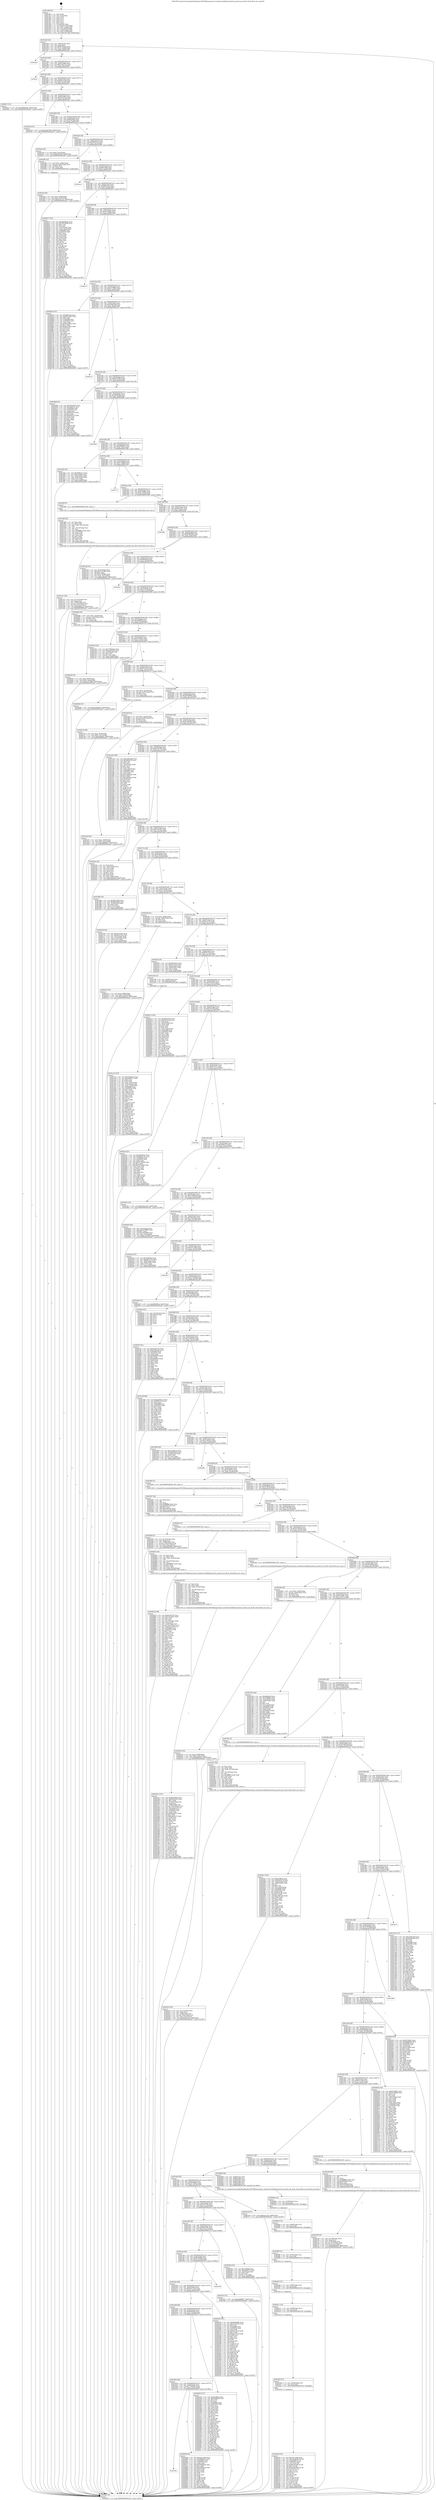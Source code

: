 digraph "0x4013f0" {
  label = "0x4013f0 (/mnt/c/Users/mathe/Desktop/tcc/POCII/binaries/extr_linuxdrivershidhid-picolcd.h_picolcd_init_devfs_Final-ollvm.out::main(0))"
  labelloc = "t"
  node[shape=record]

  Entry [label="",width=0.3,height=0.3,shape=circle,fillcolor=black,style=filled]
  "0x401422" [label="{
     0x401422 [32]\l
     | [instrs]\l
     &nbsp;&nbsp;0x401422 \<+6\>: mov -0xb0(%rbp),%eax\l
     &nbsp;&nbsp;0x401428 \<+2\>: mov %eax,%ecx\l
     &nbsp;&nbsp;0x40142a \<+6\>: sub $0x90555dac,%ecx\l
     &nbsp;&nbsp;0x401430 \<+6\>: mov %eax,-0xb4(%rbp)\l
     &nbsp;&nbsp;0x401436 \<+6\>: mov %ecx,-0xb8(%rbp)\l
     &nbsp;&nbsp;0x40143c \<+6\>: je 0000000000402ab2 \<main+0x16c2\>\l
  }"]
  "0x402ab2" [label="{
     0x402ab2\l
  }", style=dashed]
  "0x401442" [label="{
     0x401442 [28]\l
     | [instrs]\l
     &nbsp;&nbsp;0x401442 \<+5\>: jmp 0000000000401447 \<main+0x57\>\l
     &nbsp;&nbsp;0x401447 \<+6\>: mov -0xb4(%rbp),%eax\l
     &nbsp;&nbsp;0x40144d \<+5\>: sub $0x91ed3753,%eax\l
     &nbsp;&nbsp;0x401452 \<+6\>: mov %eax,-0xbc(%rbp)\l
     &nbsp;&nbsp;0x401458 \<+6\>: je 0000000000402cfc \<main+0x190c\>\l
  }"]
  Exit [label="",width=0.3,height=0.3,shape=circle,fillcolor=black,style=filled,peripheries=2]
  "0x402cfc" [label="{
     0x402cfc\l
  }", style=dashed]
  "0x40145e" [label="{
     0x40145e [28]\l
     | [instrs]\l
     &nbsp;&nbsp;0x40145e \<+5\>: jmp 0000000000401463 \<main+0x73\>\l
     &nbsp;&nbsp;0x401463 \<+6\>: mov -0xb4(%rbp),%eax\l
     &nbsp;&nbsp;0x401469 \<+5\>: sub $0x92b7cc3d,%eax\l
     &nbsp;&nbsp;0x40146e \<+6\>: mov %eax,-0xc0(%rbp)\l
     &nbsp;&nbsp;0x401474 \<+6\>: je 000000000040267c \<main+0x128c\>\l
  }"]
  "0x402a2f" [label="{
     0x402a2f [101]\l
     | [instrs]\l
     &nbsp;&nbsp;0x402a2f \<+5\>: mov $0x191c3a84,%eax\l
     &nbsp;&nbsp;0x402a34 \<+6\>: mov $0x1933de56,%r10d\l
     &nbsp;&nbsp;0x402a3a \<+8\>: mov 0x405068,%r11d\l
     &nbsp;&nbsp;0x402a42 \<+7\>: mov 0x405054,%ebx\l
     &nbsp;&nbsp;0x402a49 \<+3\>: mov %r11d,%r14d\l
     &nbsp;&nbsp;0x402a4c \<+7\>: sub $0x9d782308,%r14d\l
     &nbsp;&nbsp;0x402a53 \<+4\>: sub $0x1,%r14d\l
     &nbsp;&nbsp;0x402a57 \<+7\>: add $0x9d782308,%r14d\l
     &nbsp;&nbsp;0x402a5e \<+4\>: imul %r14d,%r11d\l
     &nbsp;&nbsp;0x402a62 \<+4\>: and $0x1,%r11d\l
     &nbsp;&nbsp;0x402a66 \<+4\>: cmp $0x0,%r11d\l
     &nbsp;&nbsp;0x402a6a \<+4\>: sete %r15b\l
     &nbsp;&nbsp;0x402a6e \<+3\>: cmp $0xa,%ebx\l
     &nbsp;&nbsp;0x402a71 \<+4\>: setl %r12b\l
     &nbsp;&nbsp;0x402a75 \<+3\>: mov %r15b,%r13b\l
     &nbsp;&nbsp;0x402a78 \<+3\>: and %r12b,%r13b\l
     &nbsp;&nbsp;0x402a7b \<+3\>: xor %r12b,%r15b\l
     &nbsp;&nbsp;0x402a7e \<+3\>: or %r15b,%r13b\l
     &nbsp;&nbsp;0x402a81 \<+4\>: test $0x1,%r13b\l
     &nbsp;&nbsp;0x402a85 \<+4\>: cmovne %r10d,%eax\l
     &nbsp;&nbsp;0x402a89 \<+6\>: mov %eax,-0xb0(%rbp)\l
     &nbsp;&nbsp;0x402a8f \<+5\>: jmp 0000000000402de7 \<main+0x19f7\>\l
  }"]
  "0x40267c" [label="{
     0x40267c [15]\l
     | [instrs]\l
     &nbsp;&nbsp;0x40267c \<+10\>: movl $0x6f4920ab,-0xb0(%rbp)\l
     &nbsp;&nbsp;0x402686 \<+5\>: jmp 0000000000402de7 \<main+0x19f7\>\l
  }"]
  "0x40147a" [label="{
     0x40147a [28]\l
     | [instrs]\l
     &nbsp;&nbsp;0x40147a \<+5\>: jmp 000000000040147f \<main+0x8f\>\l
     &nbsp;&nbsp;0x40147f \<+6\>: mov -0xb4(%rbp),%eax\l
     &nbsp;&nbsp;0x401485 \<+5\>: sub $0x945c03cb,%eax\l
     &nbsp;&nbsp;0x40148a \<+6\>: mov %eax,-0xc4(%rbp)\l
     &nbsp;&nbsp;0x401490 \<+6\>: je 00000000004023cd \<main+0xfdd\>\l
  }"]
  "0x402a20" [label="{
     0x402a20 [15]\l
     | [instrs]\l
     &nbsp;&nbsp;0x402a20 \<+7\>: mov -0xa8(%rbp),%rcx\l
     &nbsp;&nbsp;0x402a27 \<+3\>: mov %rcx,%rdi\l
     &nbsp;&nbsp;0x402a2a \<+5\>: call 0000000000401030 \<free@plt\>\l
     | [calls]\l
     &nbsp;&nbsp;0x401030 \{1\} (unknown)\l
  }"]
  "0x4023cd" [label="{
     0x4023cd [15]\l
     | [instrs]\l
     &nbsp;&nbsp;0x4023cd \<+10\>: movl $0xe2b57eb9,-0xb0(%rbp)\l
     &nbsp;&nbsp;0x4023d7 \<+5\>: jmp 0000000000402de7 \<main+0x19f7\>\l
  }"]
  "0x401496" [label="{
     0x401496 [28]\l
     | [instrs]\l
     &nbsp;&nbsp;0x401496 \<+5\>: jmp 000000000040149b \<main+0xab\>\l
     &nbsp;&nbsp;0x40149b \<+6\>: mov -0xb4(%rbp),%eax\l
     &nbsp;&nbsp;0x4014a1 \<+5\>: sub $0x95283fcb,%eax\l
     &nbsp;&nbsp;0x4014a6 \<+6\>: mov %eax,-0xc8(%rbp)\l
     &nbsp;&nbsp;0x4014ac \<+6\>: je 0000000000402ac6 \<main+0x16d6\>\l
  }"]
  "0x402a11" [label="{
     0x402a11 [15]\l
     | [instrs]\l
     &nbsp;&nbsp;0x402a11 \<+7\>: mov -0x98(%rbp),%rcx\l
     &nbsp;&nbsp;0x402a18 \<+3\>: mov %rcx,%rdi\l
     &nbsp;&nbsp;0x402a1b \<+5\>: call 0000000000401030 \<free@plt\>\l
     | [calls]\l
     &nbsp;&nbsp;0x401030 \{1\} (unknown)\l
  }"]
  "0x402ac6" [label="{
     0x402ac6 [22]\l
     | [instrs]\l
     &nbsp;&nbsp;0x402ac6 \<+7\>: movl $0x0,-0x3c(%rbp)\l
     &nbsp;&nbsp;0x402acd \<+10\>: movl $0x90ec348,-0xb0(%rbp)\l
     &nbsp;&nbsp;0x402ad7 \<+5\>: jmp 0000000000402de7 \<main+0x19f7\>\l
  }"]
  "0x4014b2" [label="{
     0x4014b2 [28]\l
     | [instrs]\l
     &nbsp;&nbsp;0x4014b2 \<+5\>: jmp 00000000004014b7 \<main+0xc7\>\l
     &nbsp;&nbsp;0x4014b7 \<+6\>: mov -0xb4(%rbp),%eax\l
     &nbsp;&nbsp;0x4014bd \<+5\>: sub $0x958f7a13,%eax\l
     &nbsp;&nbsp;0x4014c2 \<+6\>: mov %eax,-0xcc(%rbp)\l
     &nbsp;&nbsp;0x4014c8 \<+6\>: je 0000000000401f8d \<main+0xb9d\>\l
  }"]
  "0x402a02" [label="{
     0x402a02 [15]\l
     | [instrs]\l
     &nbsp;&nbsp;0x402a02 \<+7\>: mov -0x88(%rbp),%rcx\l
     &nbsp;&nbsp;0x402a09 \<+3\>: mov %rcx,%rdi\l
     &nbsp;&nbsp;0x402a0c \<+5\>: call 0000000000401030 \<free@plt\>\l
     | [calls]\l
     &nbsp;&nbsp;0x401030 \{1\} (unknown)\l
  }"]
  "0x401f8d" [label="{
     0x401f8d [23]\l
     | [instrs]\l
     &nbsp;&nbsp;0x401f8d \<+7\>: movl $0x1,-0x60(%rbp)\l
     &nbsp;&nbsp;0x401f94 \<+4\>: movslq -0x60(%rbp),%rax\l
     &nbsp;&nbsp;0x401f98 \<+4\>: shl $0x2,%rax\l
     &nbsp;&nbsp;0x401f9c \<+3\>: mov %rax,%rdi\l
     &nbsp;&nbsp;0x401f9f \<+5\>: call 0000000000401050 \<malloc@plt\>\l
     | [calls]\l
     &nbsp;&nbsp;0x401050 \{1\} (unknown)\l
  }"]
  "0x4014ce" [label="{
     0x4014ce [28]\l
     | [instrs]\l
     &nbsp;&nbsp;0x4014ce \<+5\>: jmp 00000000004014d3 \<main+0xe3\>\l
     &nbsp;&nbsp;0x4014d3 \<+6\>: mov -0xb4(%rbp),%eax\l
     &nbsp;&nbsp;0x4014d9 \<+5\>: sub $0x994150f5,%eax\l
     &nbsp;&nbsp;0x4014de \<+6\>: mov %eax,-0xd0(%rbp)\l
     &nbsp;&nbsp;0x4014e4 \<+6\>: je 0000000000402aa3 \<main+0x16b3\>\l
  }"]
  "0x4029f6" [label="{
     0x4029f6 [12]\l
     | [instrs]\l
     &nbsp;&nbsp;0x4029f6 \<+4\>: mov -0x78(%rbp),%rcx\l
     &nbsp;&nbsp;0x4029fa \<+3\>: mov %rcx,%rdi\l
     &nbsp;&nbsp;0x4029fd \<+5\>: call 0000000000401030 \<free@plt\>\l
     | [calls]\l
     &nbsp;&nbsp;0x401030 \{1\} (unknown)\l
  }"]
  "0x402aa3" [label="{
     0x402aa3\l
  }", style=dashed]
  "0x4014ea" [label="{
     0x4014ea [28]\l
     | [instrs]\l
     &nbsp;&nbsp;0x4014ea \<+5\>: jmp 00000000004014ef \<main+0xff\>\l
     &nbsp;&nbsp;0x4014ef \<+6\>: mov -0xb4(%rbp),%eax\l
     &nbsp;&nbsp;0x4014f5 \<+5\>: sub $0x99b2c15a,%eax\l
     &nbsp;&nbsp;0x4014fa \<+6\>: mov %eax,-0xd4(%rbp)\l
     &nbsp;&nbsp;0x401500 \<+6\>: je 0000000000402b37 \<main+0x1747\>\l
  }"]
  "0x4029ea" [label="{
     0x4029ea [12]\l
     | [instrs]\l
     &nbsp;&nbsp;0x4029ea \<+4\>: mov -0x68(%rbp),%rcx\l
     &nbsp;&nbsp;0x4029ee \<+3\>: mov %rcx,%rdi\l
     &nbsp;&nbsp;0x4029f1 \<+5\>: call 0000000000401030 \<free@plt\>\l
     | [calls]\l
     &nbsp;&nbsp;0x401030 \{1\} (unknown)\l
  }"]
  "0x402b37" [label="{
     0x402b37 [143]\l
     | [instrs]\l
     &nbsp;&nbsp;0x402b37 \<+5\>: mov $0xa8d06eda,%eax\l
     &nbsp;&nbsp;0x402b3c \<+5\>: mov $0x19534069,%ecx\l
     &nbsp;&nbsp;0x402b41 \<+2\>: mov $0x1,%dl\l
     &nbsp;&nbsp;0x402b43 \<+2\>: xor %esi,%esi\l
     &nbsp;&nbsp;0x402b45 \<+3\>: mov -0x3c(%rbp),%edi\l
     &nbsp;&nbsp;0x402b48 \<+3\>: mov %edi,-0x2c(%rbp)\l
     &nbsp;&nbsp;0x402b4b \<+7\>: mov 0x405068,%edi\l
     &nbsp;&nbsp;0x402b52 \<+8\>: mov 0x405054,%r8d\l
     &nbsp;&nbsp;0x402b5a \<+3\>: sub $0x1,%esi\l
     &nbsp;&nbsp;0x402b5d \<+3\>: mov %edi,%r9d\l
     &nbsp;&nbsp;0x402b60 \<+3\>: add %esi,%r9d\l
     &nbsp;&nbsp;0x402b63 \<+4\>: imul %r9d,%edi\l
     &nbsp;&nbsp;0x402b67 \<+3\>: and $0x1,%edi\l
     &nbsp;&nbsp;0x402b6a \<+3\>: cmp $0x0,%edi\l
     &nbsp;&nbsp;0x402b6d \<+4\>: sete %r10b\l
     &nbsp;&nbsp;0x402b71 \<+4\>: cmp $0xa,%r8d\l
     &nbsp;&nbsp;0x402b75 \<+4\>: setl %r11b\l
     &nbsp;&nbsp;0x402b79 \<+3\>: mov %r10b,%bl\l
     &nbsp;&nbsp;0x402b7c \<+3\>: xor $0xff,%bl\l
     &nbsp;&nbsp;0x402b7f \<+3\>: mov %r11b,%r14b\l
     &nbsp;&nbsp;0x402b82 \<+4\>: xor $0xff,%r14b\l
     &nbsp;&nbsp;0x402b86 \<+3\>: xor $0x0,%dl\l
     &nbsp;&nbsp;0x402b89 \<+3\>: mov %bl,%r15b\l
     &nbsp;&nbsp;0x402b8c \<+4\>: and $0x0,%r15b\l
     &nbsp;&nbsp;0x402b90 \<+3\>: and %dl,%r10b\l
     &nbsp;&nbsp;0x402b93 \<+3\>: mov %r14b,%r12b\l
     &nbsp;&nbsp;0x402b96 \<+4\>: and $0x0,%r12b\l
     &nbsp;&nbsp;0x402b9a \<+3\>: and %dl,%r11b\l
     &nbsp;&nbsp;0x402b9d \<+3\>: or %r10b,%r15b\l
     &nbsp;&nbsp;0x402ba0 \<+3\>: or %r11b,%r12b\l
     &nbsp;&nbsp;0x402ba3 \<+3\>: xor %r12b,%r15b\l
     &nbsp;&nbsp;0x402ba6 \<+3\>: or %r14b,%bl\l
     &nbsp;&nbsp;0x402ba9 \<+3\>: xor $0xff,%bl\l
     &nbsp;&nbsp;0x402bac \<+3\>: or $0x0,%dl\l
     &nbsp;&nbsp;0x402baf \<+2\>: and %dl,%bl\l
     &nbsp;&nbsp;0x402bb1 \<+3\>: or %bl,%r15b\l
     &nbsp;&nbsp;0x402bb4 \<+4\>: test $0x1,%r15b\l
     &nbsp;&nbsp;0x402bb8 \<+3\>: cmovne %ecx,%eax\l
     &nbsp;&nbsp;0x402bbb \<+6\>: mov %eax,-0xb0(%rbp)\l
     &nbsp;&nbsp;0x402bc1 \<+5\>: jmp 0000000000402de7 \<main+0x19f7\>\l
  }"]
  "0x401506" [label="{
     0x401506 [28]\l
     | [instrs]\l
     &nbsp;&nbsp;0x401506 \<+5\>: jmp 000000000040150b \<main+0x11b\>\l
     &nbsp;&nbsp;0x40150b \<+6\>: mov -0xb4(%rbp),%eax\l
     &nbsp;&nbsp;0x401511 \<+5\>: sub $0x9e7d4fbc,%eax\l
     &nbsp;&nbsp;0x401516 \<+6\>: mov %eax,-0xd8(%rbp)\l
     &nbsp;&nbsp;0x40151c \<+6\>: je 0000000000402c37 \<main+0x1847\>\l
  }"]
  "0x4029de" [label="{
     0x4029de [12]\l
     | [instrs]\l
     &nbsp;&nbsp;0x4029de \<+4\>: mov -0x58(%rbp),%rcx\l
     &nbsp;&nbsp;0x4029e2 \<+3\>: mov %rcx,%rdi\l
     &nbsp;&nbsp;0x4029e5 \<+5\>: call 0000000000401030 \<free@plt\>\l
     | [calls]\l
     &nbsp;&nbsp;0x401030 \{1\} (unknown)\l
  }"]
  "0x402c37" [label="{
     0x402c37\l
  }", style=dashed]
  "0x401522" [label="{
     0x401522 [28]\l
     | [instrs]\l
     &nbsp;&nbsp;0x401522 \<+5\>: jmp 0000000000401527 \<main+0x137\>\l
     &nbsp;&nbsp;0x401527 \<+6\>: mov -0xb4(%rbp),%eax\l
     &nbsp;&nbsp;0x40152d \<+5\>: sub $0xa1273889,%eax\l
     &nbsp;&nbsp;0x401532 \<+6\>: mov %eax,-0xdc(%rbp)\l
     &nbsp;&nbsp;0x401538 \<+6\>: je 00000000004026c8 \<main+0x12d8\>\l
  }"]
  "0x401b5e" [label="{
     0x401b5e\l
  }", style=dashed]
  "0x4026c8" [label="{
     0x4026c8 [147]\l
     | [instrs]\l
     &nbsp;&nbsp;0x4026c8 \<+5\>: mov $0xbffa63ed,%eax\l
     &nbsp;&nbsp;0x4026cd \<+5\>: mov $0x45ca24b7,%ecx\l
     &nbsp;&nbsp;0x4026d2 \<+2\>: mov $0x1,%dl\l
     &nbsp;&nbsp;0x4026d4 \<+7\>: mov 0x405068,%esi\l
     &nbsp;&nbsp;0x4026db \<+7\>: mov 0x405054,%edi\l
     &nbsp;&nbsp;0x4026e2 \<+3\>: mov %esi,%r8d\l
     &nbsp;&nbsp;0x4026e5 \<+7\>: sub $0x9ac2d0ba,%r8d\l
     &nbsp;&nbsp;0x4026ec \<+4\>: sub $0x1,%r8d\l
     &nbsp;&nbsp;0x4026f0 \<+7\>: add $0x9ac2d0ba,%r8d\l
     &nbsp;&nbsp;0x4026f7 \<+4\>: imul %r8d,%esi\l
     &nbsp;&nbsp;0x4026fb \<+3\>: and $0x1,%esi\l
     &nbsp;&nbsp;0x4026fe \<+3\>: cmp $0x0,%esi\l
     &nbsp;&nbsp;0x402701 \<+4\>: sete %r9b\l
     &nbsp;&nbsp;0x402705 \<+3\>: cmp $0xa,%edi\l
     &nbsp;&nbsp;0x402708 \<+4\>: setl %r10b\l
     &nbsp;&nbsp;0x40270c \<+3\>: mov %r9b,%r11b\l
     &nbsp;&nbsp;0x40270f \<+4\>: xor $0xff,%r11b\l
     &nbsp;&nbsp;0x402713 \<+3\>: mov %r10b,%bl\l
     &nbsp;&nbsp;0x402716 \<+3\>: xor $0xff,%bl\l
     &nbsp;&nbsp;0x402719 \<+3\>: xor $0x1,%dl\l
     &nbsp;&nbsp;0x40271c \<+3\>: mov %r11b,%r14b\l
     &nbsp;&nbsp;0x40271f \<+4\>: and $0xff,%r14b\l
     &nbsp;&nbsp;0x402723 \<+3\>: and %dl,%r9b\l
     &nbsp;&nbsp;0x402726 \<+3\>: mov %bl,%r15b\l
     &nbsp;&nbsp;0x402729 \<+4\>: and $0xff,%r15b\l
     &nbsp;&nbsp;0x40272d \<+3\>: and %dl,%r10b\l
     &nbsp;&nbsp;0x402730 \<+3\>: or %r9b,%r14b\l
     &nbsp;&nbsp;0x402733 \<+3\>: or %r10b,%r15b\l
     &nbsp;&nbsp;0x402736 \<+3\>: xor %r15b,%r14b\l
     &nbsp;&nbsp;0x402739 \<+3\>: or %bl,%r11b\l
     &nbsp;&nbsp;0x40273c \<+4\>: xor $0xff,%r11b\l
     &nbsp;&nbsp;0x402740 \<+3\>: or $0x1,%dl\l
     &nbsp;&nbsp;0x402743 \<+3\>: and %dl,%r11b\l
     &nbsp;&nbsp;0x402746 \<+3\>: or %r11b,%r14b\l
     &nbsp;&nbsp;0x402749 \<+4\>: test $0x1,%r14b\l
     &nbsp;&nbsp;0x40274d \<+3\>: cmovne %ecx,%eax\l
     &nbsp;&nbsp;0x402750 \<+6\>: mov %eax,-0xb0(%rbp)\l
     &nbsp;&nbsp;0x402756 \<+5\>: jmp 0000000000402de7 \<main+0x19f7\>\l
  }"]
  "0x40153e" [label="{
     0x40153e [28]\l
     | [instrs]\l
     &nbsp;&nbsp;0x40153e \<+5\>: jmp 0000000000401543 \<main+0x153\>\l
     &nbsp;&nbsp;0x401543 \<+6\>: mov -0xb4(%rbp),%eax\l
     &nbsp;&nbsp;0x401549 \<+5\>: sub $0xa39da349,%eax\l
     &nbsp;&nbsp;0x40154e \<+6\>: mov %eax,-0xe0(%rbp)\l
     &nbsp;&nbsp;0x401554 \<+6\>: je 0000000000402c15 \<main+0x1825\>\l
  }"]
  "0x40295d" [label="{
     0x40295d [91]\l
     | [instrs]\l
     &nbsp;&nbsp;0x40295d \<+5\>: mov $0x191c3a84,%eax\l
     &nbsp;&nbsp;0x402962 \<+5\>: mov $0x58f46a43,%ecx\l
     &nbsp;&nbsp;0x402967 \<+7\>: mov 0x405068,%edx\l
     &nbsp;&nbsp;0x40296e \<+7\>: mov 0x405054,%esi\l
     &nbsp;&nbsp;0x402975 \<+2\>: mov %edx,%edi\l
     &nbsp;&nbsp;0x402977 \<+6\>: add $0x55d98a2b,%edi\l
     &nbsp;&nbsp;0x40297d \<+3\>: sub $0x1,%edi\l
     &nbsp;&nbsp;0x402980 \<+6\>: sub $0x55d98a2b,%edi\l
     &nbsp;&nbsp;0x402986 \<+3\>: imul %edi,%edx\l
     &nbsp;&nbsp;0x402989 \<+3\>: and $0x1,%edx\l
     &nbsp;&nbsp;0x40298c \<+3\>: cmp $0x0,%edx\l
     &nbsp;&nbsp;0x40298f \<+4\>: sete %r8b\l
     &nbsp;&nbsp;0x402993 \<+3\>: cmp $0xa,%esi\l
     &nbsp;&nbsp;0x402996 \<+4\>: setl %r9b\l
     &nbsp;&nbsp;0x40299a \<+3\>: mov %r8b,%r10b\l
     &nbsp;&nbsp;0x40299d \<+3\>: and %r9b,%r10b\l
     &nbsp;&nbsp;0x4029a0 \<+3\>: xor %r9b,%r8b\l
     &nbsp;&nbsp;0x4029a3 \<+3\>: or %r8b,%r10b\l
     &nbsp;&nbsp;0x4029a6 \<+4\>: test $0x1,%r10b\l
     &nbsp;&nbsp;0x4029aa \<+3\>: cmovne %ecx,%eax\l
     &nbsp;&nbsp;0x4029ad \<+6\>: mov %eax,-0xb0(%rbp)\l
     &nbsp;&nbsp;0x4029b3 \<+5\>: jmp 0000000000402de7 \<main+0x19f7\>\l
  }"]
  "0x402c15" [label="{
     0x402c15\l
  }", style=dashed]
  "0x40155a" [label="{
     0x40155a [28]\l
     | [instrs]\l
     &nbsp;&nbsp;0x40155a \<+5\>: jmp 000000000040155f \<main+0x16f\>\l
     &nbsp;&nbsp;0x40155f \<+6\>: mov -0xb4(%rbp),%eax\l
     &nbsp;&nbsp;0x401565 \<+5\>: sub $0xa5f47685,%eax\l
     &nbsp;&nbsp;0x40156a \<+6\>: mov %eax,-0xe4(%rbp)\l
     &nbsp;&nbsp;0x401570 \<+6\>: je 00000000004025b8 \<main+0x11c8\>\l
  }"]
  "0x40287d" [label="{
     0x40287d [169]\l
     | [instrs]\l
     &nbsp;&nbsp;0x40287d \<+5\>: mov $0x91ed3753,%ecx\l
     &nbsp;&nbsp;0x402882 \<+5\>: mov $0xce510e81,%edx\l
     &nbsp;&nbsp;0x402887 \<+3\>: mov $0x1,%dil\l
     &nbsp;&nbsp;0x40288a \<+2\>: xor %esi,%esi\l
     &nbsp;&nbsp;0x40288c \<+7\>: mov -0x1e4(%rbp),%r8d\l
     &nbsp;&nbsp;0x402893 \<+4\>: imul %eax,%r8d\l
     &nbsp;&nbsp;0x402897 \<+7\>: mov -0xa8(%rbp),%r9\l
     &nbsp;&nbsp;0x40289e \<+7\>: movslq -0xac(%rbp),%r10\l
     &nbsp;&nbsp;0x4028a5 \<+4\>: mov %r8d,(%r9,%r10,4)\l
     &nbsp;&nbsp;0x4028a9 \<+7\>: mov 0x405068,%eax\l
     &nbsp;&nbsp;0x4028b0 \<+8\>: mov 0x405054,%r8d\l
     &nbsp;&nbsp;0x4028b8 \<+3\>: sub $0x1,%esi\l
     &nbsp;&nbsp;0x4028bb \<+3\>: mov %eax,%r11d\l
     &nbsp;&nbsp;0x4028be \<+3\>: add %esi,%r11d\l
     &nbsp;&nbsp;0x4028c1 \<+4\>: imul %r11d,%eax\l
     &nbsp;&nbsp;0x4028c5 \<+3\>: and $0x1,%eax\l
     &nbsp;&nbsp;0x4028c8 \<+3\>: cmp $0x0,%eax\l
     &nbsp;&nbsp;0x4028cb \<+3\>: sete %bl\l
     &nbsp;&nbsp;0x4028ce \<+4\>: cmp $0xa,%r8d\l
     &nbsp;&nbsp;0x4028d2 \<+4\>: setl %r14b\l
     &nbsp;&nbsp;0x4028d6 \<+3\>: mov %bl,%r15b\l
     &nbsp;&nbsp;0x4028d9 \<+4\>: xor $0xff,%r15b\l
     &nbsp;&nbsp;0x4028dd \<+3\>: mov %r14b,%r12b\l
     &nbsp;&nbsp;0x4028e0 \<+4\>: xor $0xff,%r12b\l
     &nbsp;&nbsp;0x4028e4 \<+4\>: xor $0x1,%dil\l
     &nbsp;&nbsp;0x4028e8 \<+3\>: mov %r15b,%r13b\l
     &nbsp;&nbsp;0x4028eb \<+4\>: and $0xff,%r13b\l
     &nbsp;&nbsp;0x4028ef \<+3\>: and %dil,%bl\l
     &nbsp;&nbsp;0x4028f2 \<+3\>: mov %r12b,%al\l
     &nbsp;&nbsp;0x4028f5 \<+2\>: and $0xff,%al\l
     &nbsp;&nbsp;0x4028f7 \<+3\>: and %dil,%r14b\l
     &nbsp;&nbsp;0x4028fa \<+3\>: or %bl,%r13b\l
     &nbsp;&nbsp;0x4028fd \<+3\>: or %r14b,%al\l
     &nbsp;&nbsp;0x402900 \<+3\>: xor %al,%r13b\l
     &nbsp;&nbsp;0x402903 \<+3\>: or %r12b,%r15b\l
     &nbsp;&nbsp;0x402906 \<+4\>: xor $0xff,%r15b\l
     &nbsp;&nbsp;0x40290a \<+4\>: or $0x1,%dil\l
     &nbsp;&nbsp;0x40290e \<+3\>: and %dil,%r15b\l
     &nbsp;&nbsp;0x402911 \<+3\>: or %r15b,%r13b\l
     &nbsp;&nbsp;0x402914 \<+4\>: test $0x1,%r13b\l
     &nbsp;&nbsp;0x402918 \<+3\>: cmovne %edx,%ecx\l
     &nbsp;&nbsp;0x40291b \<+6\>: mov %ecx,-0xb0(%rbp)\l
     &nbsp;&nbsp;0x402921 \<+5\>: jmp 0000000000402de7 \<main+0x19f7\>\l
  }"]
  "0x4025b8" [label="{
     0x4025b8 [91]\l
     | [instrs]\l
     &nbsp;&nbsp;0x4025b8 \<+5\>: mov $0x500cb563,%eax\l
     &nbsp;&nbsp;0x4025bd \<+5\>: mov $0x35ab75c,%ecx\l
     &nbsp;&nbsp;0x4025c2 \<+7\>: mov 0x405068,%edx\l
     &nbsp;&nbsp;0x4025c9 \<+7\>: mov 0x405054,%esi\l
     &nbsp;&nbsp;0x4025d0 \<+2\>: mov %edx,%edi\l
     &nbsp;&nbsp;0x4025d2 \<+6\>: sub $0xf850417f,%edi\l
     &nbsp;&nbsp;0x4025d8 \<+3\>: sub $0x1,%edi\l
     &nbsp;&nbsp;0x4025db \<+6\>: add $0xf850417f,%edi\l
     &nbsp;&nbsp;0x4025e1 \<+3\>: imul %edi,%edx\l
     &nbsp;&nbsp;0x4025e4 \<+3\>: and $0x1,%edx\l
     &nbsp;&nbsp;0x4025e7 \<+3\>: cmp $0x0,%edx\l
     &nbsp;&nbsp;0x4025ea \<+4\>: sete %r8b\l
     &nbsp;&nbsp;0x4025ee \<+3\>: cmp $0xa,%esi\l
     &nbsp;&nbsp;0x4025f1 \<+4\>: setl %r9b\l
     &nbsp;&nbsp;0x4025f5 \<+3\>: mov %r8b,%r10b\l
     &nbsp;&nbsp;0x4025f8 \<+3\>: and %r9b,%r10b\l
     &nbsp;&nbsp;0x4025fb \<+3\>: xor %r9b,%r8b\l
     &nbsp;&nbsp;0x4025fe \<+3\>: or %r8b,%r10b\l
     &nbsp;&nbsp;0x402601 \<+4\>: test $0x1,%r10b\l
     &nbsp;&nbsp;0x402605 \<+3\>: cmovne %ecx,%eax\l
     &nbsp;&nbsp;0x402608 \<+6\>: mov %eax,-0xb0(%rbp)\l
     &nbsp;&nbsp;0x40260e \<+5\>: jmp 0000000000402de7 \<main+0x19f7\>\l
  }"]
  "0x401576" [label="{
     0x401576 [28]\l
     | [instrs]\l
     &nbsp;&nbsp;0x401576 \<+5\>: jmp 000000000040157b \<main+0x18b\>\l
     &nbsp;&nbsp;0x40157b \<+6\>: mov -0xb4(%rbp),%eax\l
     &nbsp;&nbsp;0x401581 \<+5\>: sub $0xa8d06eda,%eax\l
     &nbsp;&nbsp;0x401586 \<+6\>: mov %eax,-0xe8(%rbp)\l
     &nbsp;&nbsp;0x40158c \<+6\>: je 0000000000402ddd \<main+0x19ed\>\l
  }"]
  "0x402851" [label="{
     0x402851 [44]\l
     | [instrs]\l
     &nbsp;&nbsp;0x402851 \<+2\>: xor %ecx,%ecx\l
     &nbsp;&nbsp;0x402853 \<+5\>: mov $0x2,%edx\l
     &nbsp;&nbsp;0x402858 \<+6\>: mov %edx,-0x1e0(%rbp)\l
     &nbsp;&nbsp;0x40285e \<+1\>: cltd\l
     &nbsp;&nbsp;0x40285f \<+6\>: mov -0x1e0(%rbp),%esi\l
     &nbsp;&nbsp;0x402865 \<+2\>: idiv %esi\l
     &nbsp;&nbsp;0x402867 \<+6\>: imul $0xfffffffe,%edx,%edx\l
     &nbsp;&nbsp;0x40286d \<+3\>: sub $0x1,%ecx\l
     &nbsp;&nbsp;0x402870 \<+2\>: sub %ecx,%edx\l
     &nbsp;&nbsp;0x402872 \<+6\>: mov %edx,-0x1e4(%rbp)\l
     &nbsp;&nbsp;0x402878 \<+5\>: call 0000000000401160 \<next_i\>\l
     | [calls]\l
     &nbsp;&nbsp;0x401160 \{1\} (/mnt/c/Users/mathe/Desktop/tcc/POCII/binaries/extr_linuxdrivershidhid-picolcd.h_picolcd_init_devfs_Final-ollvm.out::next_i)\l
  }"]
  "0x402ddd" [label="{
     0x402ddd\l
  }", style=dashed]
  "0x401592" [label="{
     0x401592 [28]\l
     | [instrs]\l
     &nbsp;&nbsp;0x401592 \<+5\>: jmp 0000000000401597 \<main+0x1a7\>\l
     &nbsp;&nbsp;0x401597 \<+6\>: mov -0xb4(%rbp),%eax\l
     &nbsp;&nbsp;0x40159d \<+5\>: sub $0xa98fd067,%eax\l
     &nbsp;&nbsp;0x4015a2 \<+6\>: mov %eax,-0xec(%rbp)\l
     &nbsp;&nbsp;0x4015a8 \<+6\>: je 0000000000401dda \<main+0x9ea\>\l
  }"]
  "0x4026a8" [label="{
     0x4026a8 [32]\l
     | [instrs]\l
     &nbsp;&nbsp;0x4026a8 \<+7\>: mov %rax,-0xa8(%rbp)\l
     &nbsp;&nbsp;0x4026af \<+10\>: movl $0x0,-0xac(%rbp)\l
     &nbsp;&nbsp;0x4026b9 \<+10\>: movl $0xa1273889,-0xb0(%rbp)\l
     &nbsp;&nbsp;0x4026c3 \<+5\>: jmp 0000000000402de7 \<main+0x19f7\>\l
  }"]
  "0x401dda" [label="{
     0x401dda [30]\l
     | [instrs]\l
     &nbsp;&nbsp;0x401dda \<+5\>: mov $0x958f7a13,%eax\l
     &nbsp;&nbsp;0x401ddf \<+5\>: mov $0xb145ff03,%ecx\l
     &nbsp;&nbsp;0x401de4 \<+3\>: mov -0x5c(%rbp),%edx\l
     &nbsp;&nbsp;0x401de7 \<+3\>: cmp -0x50(%rbp),%edx\l
     &nbsp;&nbsp;0x401dea \<+3\>: cmovl %ecx,%eax\l
     &nbsp;&nbsp;0x401ded \<+6\>: mov %eax,-0xb0(%rbp)\l
     &nbsp;&nbsp;0x401df3 \<+5\>: jmp 0000000000402de7 \<main+0x19f7\>\l
  }"]
  "0x4015ae" [label="{
     0x4015ae [28]\l
     | [instrs]\l
     &nbsp;&nbsp;0x4015ae \<+5\>: jmp 00000000004015b3 \<main+0x1c3\>\l
     &nbsp;&nbsp;0x4015b3 \<+6\>: mov -0xb4(%rbp),%eax\l
     &nbsp;&nbsp;0x4015b9 \<+5\>: sub $0xb132fb85,%eax\l
     &nbsp;&nbsp;0x4015be \<+6\>: mov %eax,-0xf0(%rbp)\l
     &nbsp;&nbsp;0x4015c4 \<+6\>: je 0000000000401c71 \<main+0x881\>\l
  }"]
  "0x40258f" [label="{
     0x40258f [41]\l
     | [instrs]\l
     &nbsp;&nbsp;0x40258f \<+6\>: mov -0x1dc(%rbp),%ecx\l
     &nbsp;&nbsp;0x402595 \<+3\>: imul %eax,%ecx\l
     &nbsp;&nbsp;0x402598 \<+7\>: mov -0x98(%rbp),%rsi\l
     &nbsp;&nbsp;0x40259f \<+7\>: movslq -0x9c(%rbp),%rdi\l
     &nbsp;&nbsp;0x4025a6 \<+3\>: mov %ecx,(%rsi,%rdi,4)\l
     &nbsp;&nbsp;0x4025a9 \<+10\>: movl $0xa5f47685,-0xb0(%rbp)\l
     &nbsp;&nbsp;0x4025b3 \<+5\>: jmp 0000000000402de7 \<main+0x19f7\>\l
  }"]
  "0x401c71" [label="{
     0x401c71\l
  }", style=dashed]
  "0x4015ca" [label="{
     0x4015ca [28]\l
     | [instrs]\l
     &nbsp;&nbsp;0x4015ca \<+5\>: jmp 00000000004015cf \<main+0x1df\>\l
     &nbsp;&nbsp;0x4015cf \<+6\>: mov -0xb4(%rbp),%eax\l
     &nbsp;&nbsp;0x4015d5 \<+5\>: sub $0xb145ff03,%eax\l
     &nbsp;&nbsp;0x4015da \<+6\>: mov %eax,-0xf4(%rbp)\l
     &nbsp;&nbsp;0x4015e0 \<+6\>: je 0000000000401df8 \<main+0xa08\>\l
  }"]
  "0x402567" [label="{
     0x402567 [40]\l
     | [instrs]\l
     &nbsp;&nbsp;0x402567 \<+5\>: mov $0x2,%ecx\l
     &nbsp;&nbsp;0x40256c \<+1\>: cltd\l
     &nbsp;&nbsp;0x40256d \<+2\>: idiv %ecx\l
     &nbsp;&nbsp;0x40256f \<+6\>: imul $0xfffffffe,%edx,%ecx\l
     &nbsp;&nbsp;0x402575 \<+6\>: sub $0xbe6a7b4e,%ecx\l
     &nbsp;&nbsp;0x40257b \<+3\>: add $0x1,%ecx\l
     &nbsp;&nbsp;0x40257e \<+6\>: add $0xbe6a7b4e,%ecx\l
     &nbsp;&nbsp;0x402584 \<+6\>: mov %ecx,-0x1dc(%rbp)\l
     &nbsp;&nbsp;0x40258a \<+5\>: call 0000000000401160 \<next_i\>\l
     | [calls]\l
     &nbsp;&nbsp;0x401160 \{1\} (/mnt/c/Users/mathe/Desktop/tcc/POCII/binaries/extr_linuxdrivershidhid-picolcd.h_picolcd_init_devfs_Final-ollvm.out::next_i)\l
  }"]
  "0x401df8" [label="{
     0x401df8 [5]\l
     | [instrs]\l
     &nbsp;&nbsp;0x401df8 \<+5\>: call 0000000000401160 \<next_i\>\l
     | [calls]\l
     &nbsp;&nbsp;0x401160 \{1\} (/mnt/c/Users/mathe/Desktop/tcc/POCII/binaries/extr_linuxdrivershidhid-picolcd.h_picolcd_init_devfs_Final-ollvm.out::next_i)\l
  }"]
  "0x4015e6" [label="{
     0x4015e6 [28]\l
     | [instrs]\l
     &nbsp;&nbsp;0x4015e6 \<+5\>: jmp 00000000004015eb \<main+0x1fb\>\l
     &nbsp;&nbsp;0x4015eb \<+6\>: mov -0xb4(%rbp),%eax\l
     &nbsp;&nbsp;0x4015f1 \<+5\>: sub $0xb5ea27e7,%eax\l
     &nbsp;&nbsp;0x4015f6 \<+6\>: mov %eax,-0xf8(%rbp)\l
     &nbsp;&nbsp;0x4015fc \<+6\>: je 0000000000402bdb \<main+0x17eb\>\l
  }"]
  "0x401b42" [label="{
     0x401b42 [28]\l
     | [instrs]\l
     &nbsp;&nbsp;0x401b42 \<+5\>: jmp 0000000000401b47 \<main+0x757\>\l
     &nbsp;&nbsp;0x401b47 \<+6\>: mov -0xb4(%rbp),%eax\l
     &nbsp;&nbsp;0x401b4d \<+5\>: sub $0x77b82d4e,%eax\l
     &nbsp;&nbsp;0x401b52 \<+6\>: mov %eax,-0x1bc(%rbp)\l
     &nbsp;&nbsp;0x401b58 \<+6\>: je 000000000040295d \<main+0x156d\>\l
  }"]
  "0x402bdb" [label="{
     0x402bdb\l
  }", style=dashed]
  "0x401602" [label="{
     0x401602 [28]\l
     | [instrs]\l
     &nbsp;&nbsp;0x401602 \<+5\>: jmp 0000000000401607 \<main+0x217\>\l
     &nbsp;&nbsp;0x401607 \<+6\>: mov -0xb4(%rbp),%eax\l
     &nbsp;&nbsp;0x40160d \<+5\>: sub $0xbb083060,%eax\l
     &nbsp;&nbsp;0x401612 \<+6\>: mov %eax,-0xfc(%rbp)\l
     &nbsp;&nbsp;0x401618 \<+6\>: je 00000000004021db \<main+0xdeb\>\l
  }"]
  "0x402443" [label="{
     0x402443 [137]\l
     | [instrs]\l
     &nbsp;&nbsp;0x402443 \<+5\>: mov $0x25cff8e4,%eax\l
     &nbsp;&nbsp;0x402448 \<+5\>: mov $0x4f4de849,%ecx\l
     &nbsp;&nbsp;0x40244d \<+2\>: mov $0x1,%dl\l
     &nbsp;&nbsp;0x40244f \<+2\>: xor %esi,%esi\l
     &nbsp;&nbsp;0x402451 \<+7\>: mov 0x405068,%edi\l
     &nbsp;&nbsp;0x402458 \<+8\>: mov 0x405054,%r8d\l
     &nbsp;&nbsp;0x402460 \<+3\>: sub $0x1,%esi\l
     &nbsp;&nbsp;0x402463 \<+3\>: mov %edi,%r9d\l
     &nbsp;&nbsp;0x402466 \<+3\>: add %esi,%r9d\l
     &nbsp;&nbsp;0x402469 \<+4\>: imul %r9d,%edi\l
     &nbsp;&nbsp;0x40246d \<+3\>: and $0x1,%edi\l
     &nbsp;&nbsp;0x402470 \<+3\>: cmp $0x0,%edi\l
     &nbsp;&nbsp;0x402473 \<+4\>: sete %r10b\l
     &nbsp;&nbsp;0x402477 \<+4\>: cmp $0xa,%r8d\l
     &nbsp;&nbsp;0x40247b \<+4\>: setl %r11b\l
     &nbsp;&nbsp;0x40247f \<+3\>: mov %r10b,%bl\l
     &nbsp;&nbsp;0x402482 \<+3\>: xor $0xff,%bl\l
     &nbsp;&nbsp;0x402485 \<+3\>: mov %r11b,%r14b\l
     &nbsp;&nbsp;0x402488 \<+4\>: xor $0xff,%r14b\l
     &nbsp;&nbsp;0x40248c \<+3\>: xor $0x0,%dl\l
     &nbsp;&nbsp;0x40248f \<+3\>: mov %bl,%r15b\l
     &nbsp;&nbsp;0x402492 \<+4\>: and $0x0,%r15b\l
     &nbsp;&nbsp;0x402496 \<+3\>: and %dl,%r10b\l
     &nbsp;&nbsp;0x402499 \<+3\>: mov %r14b,%r12b\l
     &nbsp;&nbsp;0x40249c \<+4\>: and $0x0,%r12b\l
     &nbsp;&nbsp;0x4024a0 \<+3\>: and %dl,%r11b\l
     &nbsp;&nbsp;0x4024a3 \<+3\>: or %r10b,%r15b\l
     &nbsp;&nbsp;0x4024a6 \<+3\>: or %r11b,%r12b\l
     &nbsp;&nbsp;0x4024a9 \<+3\>: xor %r12b,%r15b\l
     &nbsp;&nbsp;0x4024ac \<+3\>: or %r14b,%bl\l
     &nbsp;&nbsp;0x4024af \<+3\>: xor $0xff,%bl\l
     &nbsp;&nbsp;0x4024b2 \<+3\>: or $0x0,%dl\l
     &nbsp;&nbsp;0x4024b5 \<+2\>: and %dl,%bl\l
     &nbsp;&nbsp;0x4024b7 \<+3\>: or %bl,%r15b\l
     &nbsp;&nbsp;0x4024ba \<+4\>: test $0x1,%r15b\l
     &nbsp;&nbsp;0x4024be \<+3\>: cmovne %ecx,%eax\l
     &nbsp;&nbsp;0x4024c1 \<+6\>: mov %eax,-0xb0(%rbp)\l
     &nbsp;&nbsp;0x4024c7 \<+5\>: jmp 0000000000402de7 \<main+0x19f7\>\l
  }"]
  "0x4021db" [label="{
     0x4021db [34]\l
     | [instrs]\l
     &nbsp;&nbsp;0x4021db \<+3\>: mov -0x7c(%rbp),%eax\l
     &nbsp;&nbsp;0x4021de \<+5\>: add $0x4753c80e,%eax\l
     &nbsp;&nbsp;0x4021e3 \<+3\>: add $0x1,%eax\l
     &nbsp;&nbsp;0x4021e6 \<+5\>: sub $0x4753c80e,%eax\l
     &nbsp;&nbsp;0x4021eb \<+3\>: mov %eax,-0x7c(%rbp)\l
     &nbsp;&nbsp;0x4021ee \<+10\>: movl $0xec68ef43,-0xb0(%rbp)\l
     &nbsp;&nbsp;0x4021f8 \<+5\>: jmp 0000000000402de7 \<main+0x19f7\>\l
  }"]
  "0x40161e" [label="{
     0x40161e [28]\l
     | [instrs]\l
     &nbsp;&nbsp;0x40161e \<+5\>: jmp 0000000000401623 \<main+0x233\>\l
     &nbsp;&nbsp;0x401623 \<+6\>: mov -0xb4(%rbp),%eax\l
     &nbsp;&nbsp;0x401629 \<+5\>: sub $0xbffa63ed,%eax\l
     &nbsp;&nbsp;0x40162e \<+6\>: mov %eax,-0x100(%rbp)\l
     &nbsp;&nbsp;0x401634 \<+6\>: je 0000000000402ced \<main+0x18fd\>\l
  }"]
  "0x402423" [label="{
     0x402423 [32]\l
     | [instrs]\l
     &nbsp;&nbsp;0x402423 \<+7\>: mov %rax,-0x98(%rbp)\l
     &nbsp;&nbsp;0x40242a \<+10\>: movl $0x0,-0x9c(%rbp)\l
     &nbsp;&nbsp;0x402434 \<+10\>: movl $0x6f4920ab,-0xb0(%rbp)\l
     &nbsp;&nbsp;0x40243e \<+5\>: jmp 0000000000402de7 \<main+0x19f7\>\l
  }"]
  "0x402ced" [label="{
     0x402ced\l
  }", style=dashed]
  "0x40163a" [label="{
     0x40163a [28]\l
     | [instrs]\l
     &nbsp;&nbsp;0x40163a \<+5\>: jmp 000000000040163f \<main+0x24f\>\l
     &nbsp;&nbsp;0x40163f \<+6\>: mov -0xb4(%rbp),%eax\l
     &nbsp;&nbsp;0x401645 \<+5\>: sub $0xc9cff1fd,%eax\l
     &nbsp;&nbsp;0x40164a \<+6\>: mov %eax,-0x104(%rbp)\l
     &nbsp;&nbsp;0x401650 \<+6\>: je 000000000040268b \<main+0x129b\>\l
  }"]
  "0x402321" [label="{
     0x402321 [172]\l
     | [instrs]\l
     &nbsp;&nbsp;0x402321 \<+5\>: mov $0x69cd09b5,%ecx\l
     &nbsp;&nbsp;0x402326 \<+5\>: mov $0x945c03cb,%edx\l
     &nbsp;&nbsp;0x40232b \<+3\>: mov $0x1,%r8b\l
     &nbsp;&nbsp;0x40232e \<+6\>: mov -0x1d8(%rbp),%esi\l
     &nbsp;&nbsp;0x402334 \<+3\>: imul %eax,%esi\l
     &nbsp;&nbsp;0x402337 \<+7\>: mov -0x88(%rbp),%r9\l
     &nbsp;&nbsp;0x40233e \<+7\>: movslq -0x8c(%rbp),%r10\l
     &nbsp;&nbsp;0x402345 \<+4\>: mov %esi,(%r9,%r10,4)\l
     &nbsp;&nbsp;0x402349 \<+7\>: mov 0x405068,%eax\l
     &nbsp;&nbsp;0x402350 \<+7\>: mov 0x405054,%esi\l
     &nbsp;&nbsp;0x402357 \<+2\>: mov %eax,%edi\l
     &nbsp;&nbsp;0x402359 \<+6\>: add $0x9da4ee73,%edi\l
     &nbsp;&nbsp;0x40235f \<+3\>: sub $0x1,%edi\l
     &nbsp;&nbsp;0x402362 \<+6\>: sub $0x9da4ee73,%edi\l
     &nbsp;&nbsp;0x402368 \<+3\>: imul %edi,%eax\l
     &nbsp;&nbsp;0x40236b \<+3\>: and $0x1,%eax\l
     &nbsp;&nbsp;0x40236e \<+3\>: cmp $0x0,%eax\l
     &nbsp;&nbsp;0x402371 \<+4\>: sete %r11b\l
     &nbsp;&nbsp;0x402375 \<+3\>: cmp $0xa,%esi\l
     &nbsp;&nbsp;0x402378 \<+3\>: setl %bl\l
     &nbsp;&nbsp;0x40237b \<+3\>: mov %r11b,%r14b\l
     &nbsp;&nbsp;0x40237e \<+4\>: xor $0xff,%r14b\l
     &nbsp;&nbsp;0x402382 \<+3\>: mov %bl,%r15b\l
     &nbsp;&nbsp;0x402385 \<+4\>: xor $0xff,%r15b\l
     &nbsp;&nbsp;0x402389 \<+4\>: xor $0x0,%r8b\l
     &nbsp;&nbsp;0x40238d \<+3\>: mov %r14b,%r12b\l
     &nbsp;&nbsp;0x402390 \<+4\>: and $0x0,%r12b\l
     &nbsp;&nbsp;0x402394 \<+3\>: and %r8b,%r11b\l
     &nbsp;&nbsp;0x402397 \<+3\>: mov %r15b,%r13b\l
     &nbsp;&nbsp;0x40239a \<+4\>: and $0x0,%r13b\l
     &nbsp;&nbsp;0x40239e \<+3\>: and %r8b,%bl\l
     &nbsp;&nbsp;0x4023a1 \<+3\>: or %r11b,%r12b\l
     &nbsp;&nbsp;0x4023a4 \<+3\>: or %bl,%r13b\l
     &nbsp;&nbsp;0x4023a7 \<+3\>: xor %r13b,%r12b\l
     &nbsp;&nbsp;0x4023aa \<+3\>: or %r15b,%r14b\l
     &nbsp;&nbsp;0x4023ad \<+4\>: xor $0xff,%r14b\l
     &nbsp;&nbsp;0x4023b1 \<+4\>: or $0x0,%r8b\l
     &nbsp;&nbsp;0x4023b5 \<+3\>: and %r8b,%r14b\l
     &nbsp;&nbsp;0x4023b8 \<+3\>: or %r14b,%r12b\l
     &nbsp;&nbsp;0x4023bb \<+4\>: test $0x1,%r12b\l
     &nbsp;&nbsp;0x4023bf \<+3\>: cmovne %edx,%ecx\l
     &nbsp;&nbsp;0x4023c2 \<+6\>: mov %ecx,-0xb0(%rbp)\l
     &nbsp;&nbsp;0x4023c8 \<+5\>: jmp 0000000000402de7 \<main+0x19f7\>\l
  }"]
  "0x40268b" [label="{
     0x40268b [29]\l
     | [instrs]\l
     &nbsp;&nbsp;0x40268b \<+10\>: movl $0x1,-0xa0(%rbp)\l
     &nbsp;&nbsp;0x402695 \<+7\>: movslq -0xa0(%rbp),%rax\l
     &nbsp;&nbsp;0x40269c \<+4\>: shl $0x2,%rax\l
     &nbsp;&nbsp;0x4026a0 \<+3\>: mov %rax,%rdi\l
     &nbsp;&nbsp;0x4026a3 \<+5\>: call 0000000000401050 \<malloc@plt\>\l
     | [calls]\l
     &nbsp;&nbsp;0x401050 \{1\} (unknown)\l
  }"]
  "0x401656" [label="{
     0x401656 [28]\l
     | [instrs]\l
     &nbsp;&nbsp;0x401656 \<+5\>: jmp 000000000040165b \<main+0x26b\>\l
     &nbsp;&nbsp;0x40165b \<+6\>: mov -0xb4(%rbp),%eax\l
     &nbsp;&nbsp;0x401661 \<+5\>: sub $0xca4ffdb2,%eax\l
     &nbsp;&nbsp;0x401666 \<+6\>: mov %eax,-0x108(%rbp)\l
     &nbsp;&nbsp;0x40166c \<+6\>: je 00000000004027d3 \<main+0x13e3\>\l
  }"]
  "0x4022ed" [label="{
     0x4022ed [52]\l
     | [instrs]\l
     &nbsp;&nbsp;0x4022ed \<+2\>: xor %ecx,%ecx\l
     &nbsp;&nbsp;0x4022ef \<+5\>: mov $0x2,%edx\l
     &nbsp;&nbsp;0x4022f4 \<+6\>: mov %edx,-0x1d4(%rbp)\l
     &nbsp;&nbsp;0x4022fa \<+1\>: cltd\l
     &nbsp;&nbsp;0x4022fb \<+6\>: mov -0x1d4(%rbp),%esi\l
     &nbsp;&nbsp;0x402301 \<+2\>: idiv %esi\l
     &nbsp;&nbsp;0x402303 \<+6\>: imul $0xfffffffe,%edx,%edx\l
     &nbsp;&nbsp;0x402309 \<+2\>: mov %ecx,%edi\l
     &nbsp;&nbsp;0x40230b \<+2\>: sub %edx,%edi\l
     &nbsp;&nbsp;0x40230d \<+2\>: mov %ecx,%edx\l
     &nbsp;&nbsp;0x40230f \<+3\>: sub $0x1,%edx\l
     &nbsp;&nbsp;0x402312 \<+2\>: add %edx,%edi\l
     &nbsp;&nbsp;0x402314 \<+2\>: sub %edi,%ecx\l
     &nbsp;&nbsp;0x402316 \<+6\>: mov %ecx,-0x1d8(%rbp)\l
     &nbsp;&nbsp;0x40231c \<+5\>: call 0000000000401160 \<next_i\>\l
     | [calls]\l
     &nbsp;&nbsp;0x401160 \{1\} (/mnt/c/Users/mathe/Desktop/tcc/POCII/binaries/extr_linuxdrivershidhid-picolcd.h_picolcd_init_devfs_Final-ollvm.out::next_i)\l
  }"]
  "0x4027d3" [label="{
     0x4027d3 [30]\l
     | [instrs]\l
     &nbsp;&nbsp;0x4027d3 \<+5\>: mov $0x77b82d4e,%eax\l
     &nbsp;&nbsp;0x4027d8 \<+5\>: mov $0x19619e30,%ecx\l
     &nbsp;&nbsp;0x4027dd \<+3\>: mov -0x2d(%rbp),%dl\l
     &nbsp;&nbsp;0x4027e0 \<+3\>: test $0x1,%dl\l
     &nbsp;&nbsp;0x4027e3 \<+3\>: cmovne %ecx,%eax\l
     &nbsp;&nbsp;0x4027e6 \<+6\>: mov %eax,-0xb0(%rbp)\l
     &nbsp;&nbsp;0x4027ec \<+5\>: jmp 0000000000402de7 \<main+0x19f7\>\l
  }"]
  "0x401672" [label="{
     0x401672 [28]\l
     | [instrs]\l
     &nbsp;&nbsp;0x401672 \<+5\>: jmp 0000000000401677 \<main+0x287\>\l
     &nbsp;&nbsp;0x401677 \<+6\>: mov -0xb4(%rbp),%eax\l
     &nbsp;&nbsp;0x40167d \<+5\>: sub $0xce510e81,%eax\l
     &nbsp;&nbsp;0x401682 \<+6\>: mov %eax,-0x10c(%rbp)\l
     &nbsp;&nbsp;0x401688 \<+6\>: je 0000000000402926 \<main+0x1536\>\l
  }"]
  "0x401b26" [label="{
     0x401b26 [28]\l
     | [instrs]\l
     &nbsp;&nbsp;0x401b26 \<+5\>: jmp 0000000000401b2b \<main+0x73b\>\l
     &nbsp;&nbsp;0x401b2b \<+6\>: mov -0xb4(%rbp),%eax\l
     &nbsp;&nbsp;0x401b31 \<+5\>: sub $0x6f4920ab,%eax\l
     &nbsp;&nbsp;0x401b36 \<+6\>: mov %eax,-0x1b8(%rbp)\l
     &nbsp;&nbsp;0x401b3c \<+6\>: je 0000000000402443 \<main+0x1053\>\l
  }"]
  "0x402926" [label="{
     0x402926 [15]\l
     | [instrs]\l
     &nbsp;&nbsp;0x402926 \<+10\>: movl $0x145ebb3b,-0xb0(%rbp)\l
     &nbsp;&nbsp;0x402930 \<+5\>: jmp 0000000000402de7 \<main+0x19f7\>\l
  }"]
  "0x40168e" [label="{
     0x40168e [28]\l
     | [instrs]\l
     &nbsp;&nbsp;0x40168e \<+5\>: jmp 0000000000401693 \<main+0x2a3\>\l
     &nbsp;&nbsp;0x401693 \<+6\>: mov -0xb4(%rbp),%eax\l
     &nbsp;&nbsp;0x401699 \<+5\>: sub $0xd97cda10,%eax\l
     &nbsp;&nbsp;0x40169e \<+6\>: mov %eax,-0x110(%rbp)\l
     &nbsp;&nbsp;0x4016a4 \<+6\>: je 000000000040213c \<main+0xd4c\>\l
  }"]
  "0x402255" [label="{
     0x402255 [147]\l
     | [instrs]\l
     &nbsp;&nbsp;0x402255 \<+5\>: mov $0x69cd09b5,%eax\l
     &nbsp;&nbsp;0x40225a \<+5\>: mov $0x2a703e0e,%ecx\l
     &nbsp;&nbsp;0x40225f \<+2\>: mov $0x1,%dl\l
     &nbsp;&nbsp;0x402261 \<+7\>: mov 0x405068,%esi\l
     &nbsp;&nbsp;0x402268 \<+7\>: mov 0x405054,%edi\l
     &nbsp;&nbsp;0x40226f \<+3\>: mov %esi,%r8d\l
     &nbsp;&nbsp;0x402272 \<+7\>: sub $0x85c151ad,%r8d\l
     &nbsp;&nbsp;0x402279 \<+4\>: sub $0x1,%r8d\l
     &nbsp;&nbsp;0x40227d \<+7\>: add $0x85c151ad,%r8d\l
     &nbsp;&nbsp;0x402284 \<+4\>: imul %r8d,%esi\l
     &nbsp;&nbsp;0x402288 \<+3\>: and $0x1,%esi\l
     &nbsp;&nbsp;0x40228b \<+3\>: cmp $0x0,%esi\l
     &nbsp;&nbsp;0x40228e \<+4\>: sete %r9b\l
     &nbsp;&nbsp;0x402292 \<+3\>: cmp $0xa,%edi\l
     &nbsp;&nbsp;0x402295 \<+4\>: setl %r10b\l
     &nbsp;&nbsp;0x402299 \<+3\>: mov %r9b,%r11b\l
     &nbsp;&nbsp;0x40229c \<+4\>: xor $0xff,%r11b\l
     &nbsp;&nbsp;0x4022a0 \<+3\>: mov %r10b,%bl\l
     &nbsp;&nbsp;0x4022a3 \<+3\>: xor $0xff,%bl\l
     &nbsp;&nbsp;0x4022a6 \<+3\>: xor $0x1,%dl\l
     &nbsp;&nbsp;0x4022a9 \<+3\>: mov %r11b,%r14b\l
     &nbsp;&nbsp;0x4022ac \<+4\>: and $0xff,%r14b\l
     &nbsp;&nbsp;0x4022b0 \<+3\>: and %dl,%r9b\l
     &nbsp;&nbsp;0x4022b3 \<+3\>: mov %bl,%r15b\l
     &nbsp;&nbsp;0x4022b6 \<+4\>: and $0xff,%r15b\l
     &nbsp;&nbsp;0x4022ba \<+3\>: and %dl,%r10b\l
     &nbsp;&nbsp;0x4022bd \<+3\>: or %r9b,%r14b\l
     &nbsp;&nbsp;0x4022c0 \<+3\>: or %r10b,%r15b\l
     &nbsp;&nbsp;0x4022c3 \<+3\>: xor %r15b,%r14b\l
     &nbsp;&nbsp;0x4022c6 \<+3\>: or %bl,%r11b\l
     &nbsp;&nbsp;0x4022c9 \<+4\>: xor $0xff,%r11b\l
     &nbsp;&nbsp;0x4022cd \<+3\>: or $0x1,%dl\l
     &nbsp;&nbsp;0x4022d0 \<+3\>: and %dl,%r11b\l
     &nbsp;&nbsp;0x4022d3 \<+3\>: or %r11b,%r14b\l
     &nbsp;&nbsp;0x4022d6 \<+4\>: test $0x1,%r14b\l
     &nbsp;&nbsp;0x4022da \<+3\>: cmovne %ecx,%eax\l
     &nbsp;&nbsp;0x4022dd \<+6\>: mov %eax,-0xb0(%rbp)\l
     &nbsp;&nbsp;0x4022e3 \<+5\>: jmp 0000000000402de7 \<main+0x19f7\>\l
  }"]
  "0x40213c" [label="{
     0x40213c [23]\l
     | [instrs]\l
     &nbsp;&nbsp;0x40213c \<+7\>: movl $0x1,-0x70(%rbp)\l
     &nbsp;&nbsp;0x402143 \<+4\>: movslq -0x70(%rbp),%rax\l
     &nbsp;&nbsp;0x402147 \<+4\>: shl $0x2,%rax\l
     &nbsp;&nbsp;0x40214b \<+3\>: mov %rax,%rdi\l
     &nbsp;&nbsp;0x40214e \<+5\>: call 0000000000401050 \<malloc@plt\>\l
     | [calls]\l
     &nbsp;&nbsp;0x401050 \{1\} (unknown)\l
  }"]
  "0x4016aa" [label="{
     0x4016aa [28]\l
     | [instrs]\l
     &nbsp;&nbsp;0x4016aa \<+5\>: jmp 00000000004016af \<main+0x2bf\>\l
     &nbsp;&nbsp;0x4016af \<+6\>: mov -0xb4(%rbp),%eax\l
     &nbsp;&nbsp;0x4016b5 \<+5\>: sub $0xdd6ad98d,%eax\l
     &nbsp;&nbsp;0x4016ba \<+6\>: mov %eax,-0x114(%rbp)\l
     &nbsp;&nbsp;0x4016c0 \<+6\>: je 0000000000401da9 \<main+0x9b9\>\l
  }"]
  "0x401b0a" [label="{
     0x401b0a [28]\l
     | [instrs]\l
     &nbsp;&nbsp;0x401b0a \<+5\>: jmp 0000000000401b0f \<main+0x71f\>\l
     &nbsp;&nbsp;0x401b0f \<+6\>: mov -0xb4(%rbp),%eax\l
     &nbsp;&nbsp;0x401b15 \<+5\>: sub $0x6d471018,%eax\l
     &nbsp;&nbsp;0x401b1a \<+6\>: mov %eax,-0x1b4(%rbp)\l
     &nbsp;&nbsp;0x401b20 \<+6\>: je 0000000000402255 \<main+0xe65\>\l
  }"]
  "0x401da9" [label="{
     0x401da9 [23]\l
     | [instrs]\l
     &nbsp;&nbsp;0x401da9 \<+7\>: movl $0x1,-0x50(%rbp)\l
     &nbsp;&nbsp;0x401db0 \<+4\>: movslq -0x50(%rbp),%rax\l
     &nbsp;&nbsp;0x401db4 \<+4\>: shl $0x2,%rax\l
     &nbsp;&nbsp;0x401db8 \<+3\>: mov %rax,%rdi\l
     &nbsp;&nbsp;0x401dbb \<+5\>: call 0000000000401050 \<malloc@plt\>\l
     | [calls]\l
     &nbsp;&nbsp;0x401050 \{1\} (unknown)\l
  }"]
  "0x4016c6" [label="{
     0x4016c6 [28]\l
     | [instrs]\l
     &nbsp;&nbsp;0x4016c6 \<+5\>: jmp 00000000004016cb \<main+0x2db\>\l
     &nbsp;&nbsp;0x4016cb \<+6\>: mov -0xb4(%rbp),%eax\l
     &nbsp;&nbsp;0x4016d1 \<+5\>: sub $0xdea4ba09,%eax\l
     &nbsp;&nbsp;0x4016d6 \<+6\>: mov %eax,-0x118(%rbp)\l
     &nbsp;&nbsp;0x4016dc \<+6\>: je 0000000000401ede \<main+0xaee\>\l
  }"]
  "0x402c5b" [label="{
     0x402c5b\l
  }", style=dashed]
  "0x401ede" [label="{
     0x401ede [160]\l
     | [instrs]\l
     &nbsp;&nbsp;0x401ede \<+5\>: mov $0xa39da349,%eax\l
     &nbsp;&nbsp;0x401ee3 \<+5\>: mov $0x5d8ca7f3,%ecx\l
     &nbsp;&nbsp;0x401ee8 \<+2\>: mov $0x1,%dl\l
     &nbsp;&nbsp;0x401eea \<+2\>: xor %esi,%esi\l
     &nbsp;&nbsp;0x401eec \<+3\>: mov -0x5c(%rbp),%edi\l
     &nbsp;&nbsp;0x401eef \<+3\>: sub $0x1,%esi\l
     &nbsp;&nbsp;0x401ef2 \<+2\>: sub %esi,%edi\l
     &nbsp;&nbsp;0x401ef4 \<+3\>: mov %edi,-0x5c(%rbp)\l
     &nbsp;&nbsp;0x401ef7 \<+7\>: mov 0x405068,%esi\l
     &nbsp;&nbsp;0x401efe \<+7\>: mov 0x405054,%edi\l
     &nbsp;&nbsp;0x401f05 \<+3\>: mov %esi,%r8d\l
     &nbsp;&nbsp;0x401f08 \<+7\>: add $0x12b65ada,%r8d\l
     &nbsp;&nbsp;0x401f0f \<+4\>: sub $0x1,%r8d\l
     &nbsp;&nbsp;0x401f13 \<+7\>: sub $0x12b65ada,%r8d\l
     &nbsp;&nbsp;0x401f1a \<+4\>: imul %r8d,%esi\l
     &nbsp;&nbsp;0x401f1e \<+3\>: and $0x1,%esi\l
     &nbsp;&nbsp;0x401f21 \<+3\>: cmp $0x0,%esi\l
     &nbsp;&nbsp;0x401f24 \<+4\>: sete %r9b\l
     &nbsp;&nbsp;0x401f28 \<+3\>: cmp $0xa,%edi\l
     &nbsp;&nbsp;0x401f2b \<+4\>: setl %r10b\l
     &nbsp;&nbsp;0x401f2f \<+3\>: mov %r9b,%r11b\l
     &nbsp;&nbsp;0x401f32 \<+4\>: xor $0xff,%r11b\l
     &nbsp;&nbsp;0x401f36 \<+3\>: mov %r10b,%bl\l
     &nbsp;&nbsp;0x401f39 \<+3\>: xor $0xff,%bl\l
     &nbsp;&nbsp;0x401f3c \<+3\>: xor $0x0,%dl\l
     &nbsp;&nbsp;0x401f3f \<+3\>: mov %r11b,%r14b\l
     &nbsp;&nbsp;0x401f42 \<+4\>: and $0x0,%r14b\l
     &nbsp;&nbsp;0x401f46 \<+3\>: and %dl,%r9b\l
     &nbsp;&nbsp;0x401f49 \<+3\>: mov %bl,%r15b\l
     &nbsp;&nbsp;0x401f4c \<+4\>: and $0x0,%r15b\l
     &nbsp;&nbsp;0x401f50 \<+3\>: and %dl,%r10b\l
     &nbsp;&nbsp;0x401f53 \<+3\>: or %r9b,%r14b\l
     &nbsp;&nbsp;0x401f56 \<+3\>: or %r10b,%r15b\l
     &nbsp;&nbsp;0x401f59 \<+3\>: xor %r15b,%r14b\l
     &nbsp;&nbsp;0x401f5c \<+3\>: or %bl,%r11b\l
     &nbsp;&nbsp;0x401f5f \<+4\>: xor $0xff,%r11b\l
     &nbsp;&nbsp;0x401f63 \<+3\>: or $0x0,%dl\l
     &nbsp;&nbsp;0x401f66 \<+3\>: and %dl,%r11b\l
     &nbsp;&nbsp;0x401f69 \<+3\>: or %r11b,%r14b\l
     &nbsp;&nbsp;0x401f6c \<+4\>: test $0x1,%r14b\l
     &nbsp;&nbsp;0x401f70 \<+3\>: cmovne %ecx,%eax\l
     &nbsp;&nbsp;0x401f73 \<+6\>: mov %eax,-0xb0(%rbp)\l
     &nbsp;&nbsp;0x401f79 \<+5\>: jmp 0000000000402de7 \<main+0x19f7\>\l
  }"]
  "0x4016e2" [label="{
     0x4016e2 [28]\l
     | [instrs]\l
     &nbsp;&nbsp;0x4016e2 \<+5\>: jmp 00000000004016e7 \<main+0x2f7\>\l
     &nbsp;&nbsp;0x4016e7 \<+6\>: mov -0xb4(%rbp),%eax\l
     &nbsp;&nbsp;0x4016ed \<+5\>: sub $0xe2b57eb9,%eax\l
     &nbsp;&nbsp;0x4016f2 \<+6\>: mov %eax,-0x11c(%rbp)\l
     &nbsp;&nbsp;0x4016f8 \<+6\>: je 00000000004023dc \<main+0xfec\>\l
  }"]
  "0x402214" [label="{
     0x402214 [32]\l
     | [instrs]\l
     &nbsp;&nbsp;0x402214 \<+7\>: mov %rax,-0x88(%rbp)\l
     &nbsp;&nbsp;0x40221b \<+10\>: movl $0x0,-0x8c(%rbp)\l
     &nbsp;&nbsp;0x402225 \<+10\>: movl $0x15dec0a5,-0xb0(%rbp)\l
     &nbsp;&nbsp;0x40222f \<+5\>: jmp 0000000000402de7 \<main+0x19f7\>\l
  }"]
  "0x4023dc" [label="{
     0x4023dc [42]\l
     | [instrs]\l
     &nbsp;&nbsp;0x4023dc \<+2\>: xor %eax,%eax\l
     &nbsp;&nbsp;0x4023de \<+6\>: mov -0x8c(%rbp),%ecx\l
     &nbsp;&nbsp;0x4023e4 \<+2\>: mov %eax,%edx\l
     &nbsp;&nbsp;0x4023e6 \<+2\>: sub %ecx,%edx\l
     &nbsp;&nbsp;0x4023e8 \<+2\>: mov %eax,%ecx\l
     &nbsp;&nbsp;0x4023ea \<+3\>: sub $0x1,%ecx\l
     &nbsp;&nbsp;0x4023ed \<+2\>: add %ecx,%edx\l
     &nbsp;&nbsp;0x4023ef \<+2\>: sub %edx,%eax\l
     &nbsp;&nbsp;0x4023f1 \<+6\>: mov %eax,-0x8c(%rbp)\l
     &nbsp;&nbsp;0x4023f7 \<+10\>: movl $0x15dec0a5,-0xb0(%rbp)\l
     &nbsp;&nbsp;0x402401 \<+5\>: jmp 0000000000402de7 \<main+0x19f7\>\l
  }"]
  "0x4016fe" [label="{
     0x4016fe [28]\l
     | [instrs]\l
     &nbsp;&nbsp;0x4016fe \<+5\>: jmp 0000000000401703 \<main+0x313\>\l
     &nbsp;&nbsp;0x401703 \<+6\>: mov -0xb4(%rbp),%eax\l
     &nbsp;&nbsp;0x401709 \<+5\>: sub $0xe7be12d7,%eax\l
     &nbsp;&nbsp;0x40170e \<+6\>: mov %eax,-0x120(%rbp)\l
     &nbsp;&nbsp;0x401714 \<+6\>: je 0000000000401d8b \<main+0x99b\>\l
  }"]
  "0x4021b8" [label="{
     0x4021b8 [35]\l
     | [instrs]\l
     &nbsp;&nbsp;0x4021b8 \<+6\>: mov -0x1d0(%rbp),%ecx\l
     &nbsp;&nbsp;0x4021be \<+3\>: imul %eax,%ecx\l
     &nbsp;&nbsp;0x4021c1 \<+4\>: mov -0x78(%rbp),%rsi\l
     &nbsp;&nbsp;0x4021c5 \<+4\>: movslq -0x7c(%rbp),%rdi\l
     &nbsp;&nbsp;0x4021c9 \<+3\>: mov %ecx,(%rsi,%rdi,4)\l
     &nbsp;&nbsp;0x4021cc \<+10\>: movl $0xbb083060,-0xb0(%rbp)\l
     &nbsp;&nbsp;0x4021d6 \<+5\>: jmp 0000000000402de7 \<main+0x19f7\>\l
  }"]
  "0x401d8b" [label="{
     0x401d8b [30]\l
     | [instrs]\l
     &nbsp;&nbsp;0x401d8b \<+5\>: mov $0x994150f5,%eax\l
     &nbsp;&nbsp;0x401d90 \<+5\>: mov $0xdd6ad98d,%ecx\l
     &nbsp;&nbsp;0x401d95 \<+3\>: mov -0x34(%rbp),%edx\l
     &nbsp;&nbsp;0x401d98 \<+3\>: cmp $0x0,%edx\l
     &nbsp;&nbsp;0x401d9b \<+3\>: cmove %ecx,%eax\l
     &nbsp;&nbsp;0x401d9e \<+6\>: mov %eax,-0xb0(%rbp)\l
     &nbsp;&nbsp;0x401da4 \<+5\>: jmp 0000000000402de7 \<main+0x19f7\>\l
  }"]
  "0x40171a" [label="{
     0x40171a [28]\l
     | [instrs]\l
     &nbsp;&nbsp;0x40171a \<+5\>: jmp 000000000040171f \<main+0x32f\>\l
     &nbsp;&nbsp;0x40171f \<+6\>: mov -0xb4(%rbp),%eax\l
     &nbsp;&nbsp;0x401725 \<+5\>: sub $0xec68ef43,%eax\l
     &nbsp;&nbsp;0x40172a \<+6\>: mov %eax,-0x124(%rbp)\l
     &nbsp;&nbsp;0x401730 \<+6\>: je 000000000040216d \<main+0xd7d\>\l
  }"]
  "0x402190" [label="{
     0x402190 [40]\l
     | [instrs]\l
     &nbsp;&nbsp;0x402190 \<+5\>: mov $0x2,%ecx\l
     &nbsp;&nbsp;0x402195 \<+1\>: cltd\l
     &nbsp;&nbsp;0x402196 \<+2\>: idiv %ecx\l
     &nbsp;&nbsp;0x402198 \<+6\>: imul $0xfffffffe,%edx,%ecx\l
     &nbsp;&nbsp;0x40219e \<+6\>: sub $0xfbe5d62b,%ecx\l
     &nbsp;&nbsp;0x4021a4 \<+3\>: add $0x1,%ecx\l
     &nbsp;&nbsp;0x4021a7 \<+6\>: add $0xfbe5d62b,%ecx\l
     &nbsp;&nbsp;0x4021ad \<+6\>: mov %ecx,-0x1d0(%rbp)\l
     &nbsp;&nbsp;0x4021b3 \<+5\>: call 0000000000401160 \<next_i\>\l
     | [calls]\l
     &nbsp;&nbsp;0x401160 \{1\} (/mnt/c/Users/mathe/Desktop/tcc/POCII/binaries/extr_linuxdrivershidhid-picolcd.h_picolcd_init_devfs_Final-ollvm.out::next_i)\l
  }"]
  "0x40216d" [label="{
     0x40216d [30]\l
     | [instrs]\l
     &nbsp;&nbsp;0x40216d \<+5\>: mov $0xee1abc93,%eax\l
     &nbsp;&nbsp;0x402172 \<+5\>: mov $0x581cc344,%ecx\l
     &nbsp;&nbsp;0x402177 \<+3\>: mov -0x7c(%rbp),%edx\l
     &nbsp;&nbsp;0x40217a \<+3\>: cmp -0x70(%rbp),%edx\l
     &nbsp;&nbsp;0x40217d \<+3\>: cmovl %ecx,%eax\l
     &nbsp;&nbsp;0x402180 \<+6\>: mov %eax,-0xb0(%rbp)\l
     &nbsp;&nbsp;0x402186 \<+5\>: jmp 0000000000402de7 \<main+0x19f7\>\l
  }"]
  "0x401736" [label="{
     0x401736 [28]\l
     | [instrs]\l
     &nbsp;&nbsp;0x401736 \<+5\>: jmp 000000000040173b \<main+0x34b\>\l
     &nbsp;&nbsp;0x40173b \<+6\>: mov -0xb4(%rbp),%eax\l
     &nbsp;&nbsp;0x401741 \<+5\>: sub $0xee1abc93,%eax\l
     &nbsp;&nbsp;0x401746 \<+6\>: mov %eax,-0x128(%rbp)\l
     &nbsp;&nbsp;0x40174c \<+6\>: je 00000000004021fd \<main+0xe0d\>\l
  }"]
  "0x402153" [label="{
     0x402153 [26]\l
     | [instrs]\l
     &nbsp;&nbsp;0x402153 \<+4\>: mov %rax,-0x78(%rbp)\l
     &nbsp;&nbsp;0x402157 \<+7\>: movl $0x0,-0x7c(%rbp)\l
     &nbsp;&nbsp;0x40215e \<+10\>: movl $0xec68ef43,-0xb0(%rbp)\l
     &nbsp;&nbsp;0x402168 \<+5\>: jmp 0000000000402de7 \<main+0x19f7\>\l
  }"]
  "0x4021fd" [label="{
     0x4021fd [23]\l
     | [instrs]\l
     &nbsp;&nbsp;0x4021fd \<+7\>: movl $0x1,-0x80(%rbp)\l
     &nbsp;&nbsp;0x402204 \<+4\>: movslq -0x80(%rbp),%rax\l
     &nbsp;&nbsp;0x402208 \<+4\>: shl $0x2,%rax\l
     &nbsp;&nbsp;0x40220c \<+3\>: mov %rax,%rdi\l
     &nbsp;&nbsp;0x40220f \<+5\>: call 0000000000401050 \<malloc@plt\>\l
     | [calls]\l
     &nbsp;&nbsp;0x401050 \{1\} (unknown)\l
  }"]
  "0x401752" [label="{
     0x401752 [28]\l
     | [instrs]\l
     &nbsp;&nbsp;0x401752 \<+5\>: jmp 0000000000401757 \<main+0x367\>\l
     &nbsp;&nbsp;0x401757 \<+6\>: mov -0xb4(%rbp),%eax\l
     &nbsp;&nbsp;0x40175d \<+5\>: sub $0xf22cc15a,%eax\l
     &nbsp;&nbsp;0x401762 \<+6\>: mov %eax,-0x12c(%rbp)\l
     &nbsp;&nbsp;0x401768 \<+6\>: je 0000000000401fbe \<main+0xbce\>\l
  }"]
  "0x402015" [label="{
     0x402015 [36]\l
     | [instrs]\l
     &nbsp;&nbsp;0x402015 \<+6\>: mov -0x1cc(%rbp),%ecx\l
     &nbsp;&nbsp;0x40201b \<+3\>: imul %eax,%ecx\l
     &nbsp;&nbsp;0x40201e \<+4\>: mov -0x68(%rbp),%r8\l
     &nbsp;&nbsp;0x402022 \<+4\>: movslq -0x6c(%rbp),%r9\l
     &nbsp;&nbsp;0x402026 \<+4\>: mov %ecx,(%r8,%r9,4)\l
     &nbsp;&nbsp;0x40202a \<+10\>: movl $0x54e341df,-0xb0(%rbp)\l
     &nbsp;&nbsp;0x402034 \<+5\>: jmp 0000000000402de7 \<main+0x19f7\>\l
  }"]
  "0x401fbe" [label="{
     0x401fbe [30]\l
     | [instrs]\l
     &nbsp;&nbsp;0x401fbe \<+5\>: mov $0xd97cda10,%eax\l
     &nbsp;&nbsp;0x401fc3 \<+5\>: mov $0x47051f32,%ecx\l
     &nbsp;&nbsp;0x401fc8 \<+3\>: mov -0x6c(%rbp),%edx\l
     &nbsp;&nbsp;0x401fcb \<+3\>: cmp -0x60(%rbp),%edx\l
     &nbsp;&nbsp;0x401fce \<+3\>: cmovl %ecx,%eax\l
     &nbsp;&nbsp;0x401fd1 \<+6\>: mov %eax,-0xb0(%rbp)\l
     &nbsp;&nbsp;0x401fd7 \<+5\>: jmp 0000000000402de7 \<main+0x19f7\>\l
  }"]
  "0x40176e" [label="{
     0x40176e [28]\l
     | [instrs]\l
     &nbsp;&nbsp;0x40176e \<+5\>: jmp 0000000000401773 \<main+0x383\>\l
     &nbsp;&nbsp;0x401773 \<+6\>: mov -0xb4(%rbp),%eax\l
     &nbsp;&nbsp;0x401779 \<+5\>: sub $0xff781720,%eax\l
     &nbsp;&nbsp;0x40177e \<+6\>: mov %eax,-0x130(%rbp)\l
     &nbsp;&nbsp;0x401784 \<+6\>: je 0000000000401cd6 \<main+0x8e6\>\l
  }"]
  "0x401fe1" [label="{
     0x401fe1 [52]\l
     | [instrs]\l
     &nbsp;&nbsp;0x401fe1 \<+2\>: xor %ecx,%ecx\l
     &nbsp;&nbsp;0x401fe3 \<+5\>: mov $0x2,%edx\l
     &nbsp;&nbsp;0x401fe8 \<+6\>: mov %edx,-0x1c8(%rbp)\l
     &nbsp;&nbsp;0x401fee \<+1\>: cltd\l
     &nbsp;&nbsp;0x401fef \<+6\>: mov -0x1c8(%rbp),%esi\l
     &nbsp;&nbsp;0x401ff5 \<+2\>: idiv %esi\l
     &nbsp;&nbsp;0x401ff7 \<+6\>: imul $0xfffffffe,%edx,%edx\l
     &nbsp;&nbsp;0x401ffd \<+2\>: mov %ecx,%edi\l
     &nbsp;&nbsp;0x401fff \<+2\>: sub %edx,%edi\l
     &nbsp;&nbsp;0x402001 \<+2\>: mov %ecx,%edx\l
     &nbsp;&nbsp;0x402003 \<+3\>: sub $0x1,%edx\l
     &nbsp;&nbsp;0x402006 \<+2\>: add %edx,%edi\l
     &nbsp;&nbsp;0x402008 \<+2\>: sub %edi,%ecx\l
     &nbsp;&nbsp;0x40200a \<+6\>: mov %ecx,-0x1cc(%rbp)\l
     &nbsp;&nbsp;0x402010 \<+5\>: call 0000000000401160 \<next_i\>\l
     | [calls]\l
     &nbsp;&nbsp;0x401160 \{1\} (/mnt/c/Users/mathe/Desktop/tcc/POCII/binaries/extr_linuxdrivershidhid-picolcd.h_picolcd_init_devfs_Final-ollvm.out::next_i)\l
  }"]
  "0x401cd6" [label="{
     0x401cd6 [13]\l
     | [instrs]\l
     &nbsp;&nbsp;0x401cd6 \<+4\>: mov -0x48(%rbp),%rax\l
     &nbsp;&nbsp;0x401cda \<+4\>: mov 0x8(%rax),%rdi\l
     &nbsp;&nbsp;0x401cde \<+5\>: call 0000000000401060 \<atoi@plt\>\l
     | [calls]\l
     &nbsp;&nbsp;0x401060 \{1\} (unknown)\l
  }"]
  "0x40178a" [label="{
     0x40178a [28]\l
     | [instrs]\l
     &nbsp;&nbsp;0x40178a \<+5\>: jmp 000000000040178f \<main+0x39f\>\l
     &nbsp;&nbsp;0x40178f \<+6\>: mov -0xb4(%rbp),%eax\l
     &nbsp;&nbsp;0x401795 \<+5\>: sub $0x35ab75c,%eax\l
     &nbsp;&nbsp;0x40179a \<+6\>: mov %eax,-0x134(%rbp)\l
     &nbsp;&nbsp;0x4017a0 \<+6\>: je 0000000000402613 \<main+0x1223\>\l
  }"]
  "0x401fa4" [label="{
     0x401fa4 [26]\l
     | [instrs]\l
     &nbsp;&nbsp;0x401fa4 \<+4\>: mov %rax,-0x68(%rbp)\l
     &nbsp;&nbsp;0x401fa8 \<+7\>: movl $0x0,-0x6c(%rbp)\l
     &nbsp;&nbsp;0x401faf \<+10\>: movl $0xf22cc15a,-0xb0(%rbp)\l
     &nbsp;&nbsp;0x401fb9 \<+5\>: jmp 0000000000402de7 \<main+0x19f7\>\l
  }"]
  "0x402613" [label="{
     0x402613 [105]\l
     | [instrs]\l
     &nbsp;&nbsp;0x402613 \<+5\>: mov $0x500cb563,%eax\l
     &nbsp;&nbsp;0x402618 \<+5\>: mov $0x92b7cc3d,%ecx\l
     &nbsp;&nbsp;0x40261d \<+2\>: xor %edx,%edx\l
     &nbsp;&nbsp;0x40261f \<+6\>: mov -0x9c(%rbp),%esi\l
     &nbsp;&nbsp;0x402625 \<+2\>: mov %edx,%edi\l
     &nbsp;&nbsp;0x402627 \<+3\>: sub $0x1,%edi\l
     &nbsp;&nbsp;0x40262a \<+2\>: sub %edi,%esi\l
     &nbsp;&nbsp;0x40262c \<+6\>: mov %esi,-0x9c(%rbp)\l
     &nbsp;&nbsp;0x402632 \<+7\>: mov 0x405068,%esi\l
     &nbsp;&nbsp;0x402639 \<+7\>: mov 0x405054,%edi\l
     &nbsp;&nbsp;0x402640 \<+3\>: sub $0x1,%edx\l
     &nbsp;&nbsp;0x402643 \<+3\>: mov %esi,%r8d\l
     &nbsp;&nbsp;0x402646 \<+3\>: add %edx,%r8d\l
     &nbsp;&nbsp;0x402649 \<+4\>: imul %r8d,%esi\l
     &nbsp;&nbsp;0x40264d \<+3\>: and $0x1,%esi\l
     &nbsp;&nbsp;0x402650 \<+3\>: cmp $0x0,%esi\l
     &nbsp;&nbsp;0x402653 \<+4\>: sete %r9b\l
     &nbsp;&nbsp;0x402657 \<+3\>: cmp $0xa,%edi\l
     &nbsp;&nbsp;0x40265a \<+4\>: setl %r10b\l
     &nbsp;&nbsp;0x40265e \<+3\>: mov %r9b,%r11b\l
     &nbsp;&nbsp;0x402661 \<+3\>: and %r10b,%r11b\l
     &nbsp;&nbsp;0x402664 \<+3\>: xor %r10b,%r9b\l
     &nbsp;&nbsp;0x402667 \<+3\>: or %r9b,%r11b\l
     &nbsp;&nbsp;0x40266a \<+4\>: test $0x1,%r11b\l
     &nbsp;&nbsp;0x40266e \<+3\>: cmovne %ecx,%eax\l
     &nbsp;&nbsp;0x402671 \<+6\>: mov %eax,-0xb0(%rbp)\l
     &nbsp;&nbsp;0x402677 \<+5\>: jmp 0000000000402de7 \<main+0x19f7\>\l
  }"]
  "0x4017a6" [label="{
     0x4017a6 [28]\l
     | [instrs]\l
     &nbsp;&nbsp;0x4017a6 \<+5\>: jmp 00000000004017ab \<main+0x3bb\>\l
     &nbsp;&nbsp;0x4017ab \<+6\>: mov -0xb4(%rbp),%eax\l
     &nbsp;&nbsp;0x4017b1 \<+5\>: sub $0x90ec348,%eax\l
     &nbsp;&nbsp;0x4017b6 \<+6\>: mov %eax,-0x138(%rbp)\l
     &nbsp;&nbsp;0x4017bc \<+6\>: je 0000000000402adc \<main+0x16ec\>\l
  }"]
  "0x401aee" [label="{
     0x401aee [28]\l
     | [instrs]\l
     &nbsp;&nbsp;0x401aee \<+5\>: jmp 0000000000401af3 \<main+0x703\>\l
     &nbsp;&nbsp;0x401af3 \<+6\>: mov -0xb4(%rbp),%eax\l
     &nbsp;&nbsp;0x401af9 \<+5\>: sub $0x69cd09b5,%eax\l
     &nbsp;&nbsp;0x401afe \<+6\>: mov %eax,-0x1b0(%rbp)\l
     &nbsp;&nbsp;0x401b04 \<+6\>: je 0000000000402c5b \<main+0x186b\>\l
  }"]
  "0x402adc" [label="{
     0x402adc [91]\l
     | [instrs]\l
     &nbsp;&nbsp;0x402adc \<+5\>: mov $0xa8d06eda,%eax\l
     &nbsp;&nbsp;0x402ae1 \<+5\>: mov $0x99b2c15a,%ecx\l
     &nbsp;&nbsp;0x402ae6 \<+7\>: mov 0x405068,%edx\l
     &nbsp;&nbsp;0x402aed \<+7\>: mov 0x405054,%esi\l
     &nbsp;&nbsp;0x402af4 \<+2\>: mov %edx,%edi\l
     &nbsp;&nbsp;0x402af6 \<+6\>: sub $0x551356d9,%edi\l
     &nbsp;&nbsp;0x402afc \<+3\>: sub $0x1,%edi\l
     &nbsp;&nbsp;0x402aff \<+6\>: add $0x551356d9,%edi\l
     &nbsp;&nbsp;0x402b05 \<+3\>: imul %edi,%edx\l
     &nbsp;&nbsp;0x402b08 \<+3\>: and $0x1,%edx\l
     &nbsp;&nbsp;0x402b0b \<+3\>: cmp $0x0,%edx\l
     &nbsp;&nbsp;0x402b0e \<+4\>: sete %r8b\l
     &nbsp;&nbsp;0x402b12 \<+3\>: cmp $0xa,%esi\l
     &nbsp;&nbsp;0x402b15 \<+4\>: setl %r9b\l
     &nbsp;&nbsp;0x402b19 \<+3\>: mov %r8b,%r10b\l
     &nbsp;&nbsp;0x402b1c \<+3\>: and %r9b,%r10b\l
     &nbsp;&nbsp;0x402b1f \<+3\>: xor %r9b,%r8b\l
     &nbsp;&nbsp;0x402b22 \<+3\>: or %r8b,%r10b\l
     &nbsp;&nbsp;0x402b25 \<+4\>: test $0x1,%r10b\l
     &nbsp;&nbsp;0x402b29 \<+3\>: cmovne %ecx,%eax\l
     &nbsp;&nbsp;0x402b2c \<+6\>: mov %eax,-0xb0(%rbp)\l
     &nbsp;&nbsp;0x402b32 \<+5\>: jmp 0000000000402de7 \<main+0x19f7\>\l
  }"]
  "0x4017c2" [label="{
     0x4017c2 [28]\l
     | [instrs]\l
     &nbsp;&nbsp;0x4017c2 \<+5\>: jmp 00000000004017c7 \<main+0x3d7\>\l
     &nbsp;&nbsp;0x4017c7 \<+6\>: mov -0xb4(%rbp),%eax\l
     &nbsp;&nbsp;0x4017cd \<+5\>: sub $0xa907211,%eax\l
     &nbsp;&nbsp;0x4017d2 \<+6\>: mov %eax,-0x13c(%rbp)\l
     &nbsp;&nbsp;0x4017d8 \<+6\>: je 0000000000401bdc \<main+0x7ec\>\l
  }"]
  "0x401f7e" [label="{
     0x401f7e [15]\l
     | [instrs]\l
     &nbsp;&nbsp;0x401f7e \<+10\>: movl $0xa98fd067,-0xb0(%rbp)\l
     &nbsp;&nbsp;0x401f88 \<+5\>: jmp 0000000000402de7 \<main+0x19f7\>\l
  }"]
  "0x401bdc" [label="{
     0x401bdc\l
  }", style=dashed]
  "0x4017de" [label="{
     0x4017de [28]\l
     | [instrs]\l
     &nbsp;&nbsp;0x4017de \<+5\>: jmp 00000000004017e3 \<main+0x3f3\>\l
     &nbsp;&nbsp;0x4017e3 \<+6\>: mov -0xb4(%rbp),%eax\l
     &nbsp;&nbsp;0x4017e9 \<+5\>: sub $0xa990273,%eax\l
     &nbsp;&nbsp;0x4017ee \<+6\>: mov %eax,-0x140(%rbp)\l
     &nbsp;&nbsp;0x4017f4 \<+6\>: je 0000000000401d7c \<main+0x98c\>\l
  }"]
  "0x401ad2" [label="{
     0x401ad2 [28]\l
     | [instrs]\l
     &nbsp;&nbsp;0x401ad2 \<+5\>: jmp 0000000000401ad7 \<main+0x6e7\>\l
     &nbsp;&nbsp;0x401ad7 \<+6\>: mov -0xb4(%rbp),%eax\l
     &nbsp;&nbsp;0x401add \<+5\>: sub $0x5d8ca7f3,%eax\l
     &nbsp;&nbsp;0x401ae2 \<+6\>: mov %eax,-0x1ac(%rbp)\l
     &nbsp;&nbsp;0x401ae8 \<+6\>: je 0000000000401f7e \<main+0xb8e\>\l
  }"]
  "0x401d7c" [label="{
     0x401d7c [15]\l
     | [instrs]\l
     &nbsp;&nbsp;0x401d7c \<+10\>: movl $0xe7be12d7,-0xb0(%rbp)\l
     &nbsp;&nbsp;0x401d86 \<+5\>: jmp 0000000000402de7 \<main+0x19f7\>\l
  }"]
  "0x4017fa" [label="{
     0x4017fa [28]\l
     | [instrs]\l
     &nbsp;&nbsp;0x4017fa \<+5\>: jmp 00000000004017ff \<main+0x40f\>\l
     &nbsp;&nbsp;0x4017ff \<+6\>: mov -0xb4(%rbp),%eax\l
     &nbsp;&nbsp;0x401805 \<+5\>: sub $0x145ebb3b,%eax\l
     &nbsp;&nbsp;0x40180a \<+6\>: mov %eax,-0x144(%rbp)\l
     &nbsp;&nbsp;0x401810 \<+6\>: je 0000000000402935 \<main+0x1545\>\l
  }"]
  "0x402544" [label="{
     0x402544 [30]\l
     | [instrs]\l
     &nbsp;&nbsp;0x402544 \<+5\>: mov $0xc9cff1fd,%eax\l
     &nbsp;&nbsp;0x402549 \<+5\>: mov $0x2409f727,%ecx\l
     &nbsp;&nbsp;0x40254e \<+3\>: mov -0x2e(%rbp),%dl\l
     &nbsp;&nbsp;0x402551 \<+3\>: test $0x1,%dl\l
     &nbsp;&nbsp;0x402554 \<+3\>: cmovne %ecx,%eax\l
     &nbsp;&nbsp;0x402557 \<+6\>: mov %eax,-0xb0(%rbp)\l
     &nbsp;&nbsp;0x40255d \<+5\>: jmp 0000000000402de7 \<main+0x19f7\>\l
  }"]
  "0x402935" [label="{
     0x402935 [40]\l
     | [instrs]\l
     &nbsp;&nbsp;0x402935 \<+6\>: mov -0xac(%rbp),%eax\l
     &nbsp;&nbsp;0x40293b \<+5\>: add $0x10dc9669,%eax\l
     &nbsp;&nbsp;0x402940 \<+3\>: add $0x1,%eax\l
     &nbsp;&nbsp;0x402943 \<+5\>: sub $0x10dc9669,%eax\l
     &nbsp;&nbsp;0x402948 \<+6\>: mov %eax,-0xac(%rbp)\l
     &nbsp;&nbsp;0x40294e \<+10\>: movl $0xa1273889,-0xb0(%rbp)\l
     &nbsp;&nbsp;0x402958 \<+5\>: jmp 0000000000402de7 \<main+0x19f7\>\l
  }"]
  "0x401816" [label="{
     0x401816 [28]\l
     | [instrs]\l
     &nbsp;&nbsp;0x401816 \<+5\>: jmp 000000000040181b \<main+0x42b\>\l
     &nbsp;&nbsp;0x40181b \<+6\>: mov -0xb4(%rbp),%eax\l
     &nbsp;&nbsp;0x401821 \<+5\>: sub $0x15dec0a5,%eax\l
     &nbsp;&nbsp;0x401826 \<+6\>: mov %eax,-0x148(%rbp)\l
     &nbsp;&nbsp;0x40182c \<+6\>: je 0000000000402234 \<main+0xe44\>\l
  }"]
  "0x401ab6" [label="{
     0x401ab6 [28]\l
     | [instrs]\l
     &nbsp;&nbsp;0x401ab6 \<+5\>: jmp 0000000000401abb \<main+0x6cb\>\l
     &nbsp;&nbsp;0x401abb \<+6\>: mov -0xb4(%rbp),%eax\l
     &nbsp;&nbsp;0x401ac1 \<+5\>: sub $0x5bc9c158,%eax\l
     &nbsp;&nbsp;0x401ac6 \<+6\>: mov %eax,-0x1a8(%rbp)\l
     &nbsp;&nbsp;0x401acc \<+6\>: je 0000000000402544 \<main+0x1154\>\l
  }"]
  "0x402234" [label="{
     0x402234 [33]\l
     | [instrs]\l
     &nbsp;&nbsp;0x402234 \<+5\>: mov $0x3fade5ba,%eax\l
     &nbsp;&nbsp;0x402239 \<+5\>: mov $0x6d471018,%ecx\l
     &nbsp;&nbsp;0x40223e \<+6\>: mov -0x8c(%rbp),%edx\l
     &nbsp;&nbsp;0x402244 \<+3\>: cmp -0x80(%rbp),%edx\l
     &nbsp;&nbsp;0x402247 \<+3\>: cmovl %ecx,%eax\l
     &nbsp;&nbsp;0x40224a \<+6\>: mov %eax,-0xb0(%rbp)\l
     &nbsp;&nbsp;0x402250 \<+5\>: jmp 0000000000402de7 \<main+0x19f7\>\l
  }"]
  "0x401832" [label="{
     0x401832 [28]\l
     | [instrs]\l
     &nbsp;&nbsp;0x401832 \<+5\>: jmp 0000000000401837 \<main+0x447\>\l
     &nbsp;&nbsp;0x401837 \<+6\>: mov -0xb4(%rbp),%eax\l
     &nbsp;&nbsp;0x40183d \<+5\>: sub $0x191c3a84,%eax\l
     &nbsp;&nbsp;0x401842 \<+6\>: mov %eax,-0x14c(%rbp)\l
     &nbsp;&nbsp;0x401848 \<+6\>: je 0000000000402d57 \<main+0x1967\>\l
  }"]
  "0x40212d" [label="{
     0x40212d [15]\l
     | [instrs]\l
     &nbsp;&nbsp;0x40212d \<+10\>: movl $0xf22cc15a,-0xb0(%rbp)\l
     &nbsp;&nbsp;0x402137 \<+5\>: jmp 0000000000402de7 \<main+0x19f7\>\l
  }"]
  "0x402d57" [label="{
     0x402d57\l
  }", style=dashed]
  "0x40184e" [label="{
     0x40184e [28]\l
     | [instrs]\l
     &nbsp;&nbsp;0x40184e \<+5\>: jmp 0000000000401853 \<main+0x463\>\l
     &nbsp;&nbsp;0x401853 \<+6\>: mov -0xb4(%rbp),%eax\l
     &nbsp;&nbsp;0x401859 \<+5\>: sub $0x1933de56,%eax\l
     &nbsp;&nbsp;0x40185e \<+6\>: mov %eax,-0x150(%rbp)\l
     &nbsp;&nbsp;0x401864 \<+6\>: je 0000000000402a94 \<main+0x16a4\>\l
  }"]
  "0x401a9a" [label="{
     0x401a9a [28]\l
     | [instrs]\l
     &nbsp;&nbsp;0x401a9a \<+5\>: jmp 0000000000401a9f \<main+0x6af\>\l
     &nbsp;&nbsp;0x401a9f \<+6\>: mov -0xb4(%rbp),%eax\l
     &nbsp;&nbsp;0x401aa5 \<+5\>: sub $0x5a756b95,%eax\l
     &nbsp;&nbsp;0x401aaa \<+6\>: mov %eax,-0x1a4(%rbp)\l
     &nbsp;&nbsp;0x401ab0 \<+6\>: je 000000000040212d \<main+0xd3d\>\l
  }"]
  "0x402a94" [label="{
     0x402a94 [15]\l
     | [instrs]\l
     &nbsp;&nbsp;0x402a94 \<+10\>: movl $0x95283fcb,-0xb0(%rbp)\l
     &nbsp;&nbsp;0x402a9e \<+5\>: jmp 0000000000402de7 \<main+0x19f7\>\l
  }"]
  "0x40186a" [label="{
     0x40186a [28]\l
     | [instrs]\l
     &nbsp;&nbsp;0x40186a \<+5\>: jmp 000000000040186f \<main+0x47f\>\l
     &nbsp;&nbsp;0x40186f \<+6\>: mov -0xb4(%rbp),%eax\l
     &nbsp;&nbsp;0x401875 \<+5\>: sub $0x19534069,%eax\l
     &nbsp;&nbsp;0x40187a \<+6\>: mov %eax,-0x154(%rbp)\l
     &nbsp;&nbsp;0x401880 \<+6\>: je 0000000000402bc6 \<main+0x17d6\>\l
  }"]
  "0x4029b8" [label="{
     0x4029b8 [38]\l
     | [instrs]\l
     &nbsp;&nbsp;0x4029b8 \<+4\>: mov -0x58(%rbp),%rdi\l
     &nbsp;&nbsp;0x4029bc \<+4\>: mov -0x68(%rbp),%rsi\l
     &nbsp;&nbsp;0x4029c0 \<+4\>: mov -0x78(%rbp),%rdx\l
     &nbsp;&nbsp;0x4029c4 \<+7\>: mov -0x88(%rbp),%rcx\l
     &nbsp;&nbsp;0x4029cb \<+7\>: mov -0x98(%rbp),%r8\l
     &nbsp;&nbsp;0x4029d2 \<+7\>: mov -0xa8(%rbp),%r9\l
     &nbsp;&nbsp;0x4029d9 \<+5\>: call 00000000004013d0 \<picolcd_init_devfs\>\l
     | [calls]\l
     &nbsp;&nbsp;0x4013d0 \{1\} (/mnt/c/Users/mathe/Desktop/tcc/POCII/binaries/extr_linuxdrivershidhid-picolcd.h_picolcd_init_devfs_Final-ollvm.out::picolcd_init_devfs)\l
  }"]
  "0x402bc6" [label="{
     0x402bc6 [21]\l
     | [instrs]\l
     &nbsp;&nbsp;0x402bc6 \<+3\>: mov -0x2c(%rbp),%eax\l
     &nbsp;&nbsp;0x402bc9 \<+7\>: add $0x1d8,%rsp\l
     &nbsp;&nbsp;0x402bd0 \<+1\>: pop %rbx\l
     &nbsp;&nbsp;0x402bd1 \<+2\>: pop %r12\l
     &nbsp;&nbsp;0x402bd3 \<+2\>: pop %r13\l
     &nbsp;&nbsp;0x402bd5 \<+2\>: pop %r14\l
     &nbsp;&nbsp;0x402bd7 \<+2\>: pop %r15\l
     &nbsp;&nbsp;0x402bd9 \<+1\>: pop %rbp\l
     &nbsp;&nbsp;0x402bda \<+1\>: ret\l
  }"]
  "0x401886" [label="{
     0x401886 [28]\l
     | [instrs]\l
     &nbsp;&nbsp;0x401886 \<+5\>: jmp 000000000040188b \<main+0x49b\>\l
     &nbsp;&nbsp;0x40188b \<+6\>: mov -0xb4(%rbp),%eax\l
     &nbsp;&nbsp;0x401891 \<+5\>: sub $0x19619e30,%eax\l
     &nbsp;&nbsp;0x401896 \<+6\>: mov %eax,-0x158(%rbp)\l
     &nbsp;&nbsp;0x40189c \<+6\>: je 00000000004027f1 \<main+0x1401\>\l
  }"]
  "0x401a7e" [label="{
     0x401a7e [28]\l
     | [instrs]\l
     &nbsp;&nbsp;0x401a7e \<+5\>: jmp 0000000000401a83 \<main+0x693\>\l
     &nbsp;&nbsp;0x401a83 \<+6\>: mov -0xb4(%rbp),%eax\l
     &nbsp;&nbsp;0x401a89 \<+5\>: sub $0x58f46a43,%eax\l
     &nbsp;&nbsp;0x401a8e \<+6\>: mov %eax,-0x1a0(%rbp)\l
     &nbsp;&nbsp;0x401a94 \<+6\>: je 00000000004029b8 \<main+0x15c8\>\l
  }"]
  "0x4027f1" [label="{
     0x4027f1 [91]\l
     | [instrs]\l
     &nbsp;&nbsp;0x4027f1 \<+5\>: mov $0x91ed3753,%eax\l
     &nbsp;&nbsp;0x4027f6 \<+5\>: mov $0x27901d26,%ecx\l
     &nbsp;&nbsp;0x4027fb \<+7\>: mov 0x405068,%edx\l
     &nbsp;&nbsp;0x402802 \<+7\>: mov 0x405054,%esi\l
     &nbsp;&nbsp;0x402809 \<+2\>: mov %edx,%edi\l
     &nbsp;&nbsp;0x40280b \<+6\>: add $0xfe86887b,%edi\l
     &nbsp;&nbsp;0x402811 \<+3\>: sub $0x1,%edi\l
     &nbsp;&nbsp;0x402814 \<+6\>: sub $0xfe86887b,%edi\l
     &nbsp;&nbsp;0x40281a \<+3\>: imul %edi,%edx\l
     &nbsp;&nbsp;0x40281d \<+3\>: and $0x1,%edx\l
     &nbsp;&nbsp;0x402820 \<+3\>: cmp $0x0,%edx\l
     &nbsp;&nbsp;0x402823 \<+4\>: sete %r8b\l
     &nbsp;&nbsp;0x402827 \<+3\>: cmp $0xa,%esi\l
     &nbsp;&nbsp;0x40282a \<+4\>: setl %r9b\l
     &nbsp;&nbsp;0x40282e \<+3\>: mov %r8b,%r10b\l
     &nbsp;&nbsp;0x402831 \<+3\>: and %r9b,%r10b\l
     &nbsp;&nbsp;0x402834 \<+3\>: xor %r9b,%r8b\l
     &nbsp;&nbsp;0x402837 \<+3\>: or %r8b,%r10b\l
     &nbsp;&nbsp;0x40283a \<+4\>: test $0x1,%r10b\l
     &nbsp;&nbsp;0x40283e \<+3\>: cmovne %ecx,%eax\l
     &nbsp;&nbsp;0x402841 \<+6\>: mov %eax,-0xb0(%rbp)\l
     &nbsp;&nbsp;0x402847 \<+5\>: jmp 0000000000402de7 \<main+0x19f7\>\l
  }"]
  "0x4018a2" [label="{
     0x4018a2 [28]\l
     | [instrs]\l
     &nbsp;&nbsp;0x4018a2 \<+5\>: jmp 00000000004018a7 \<main+0x4b7\>\l
     &nbsp;&nbsp;0x4018a7 \<+6\>: mov -0xb4(%rbp),%eax\l
     &nbsp;&nbsp;0x4018ad \<+5\>: sub $0x1e3dda10,%eax\l
     &nbsp;&nbsp;0x4018b2 \<+6\>: mov %eax,-0x15c(%rbp)\l
     &nbsp;&nbsp;0x4018b8 \<+6\>: je 0000000000401c80 \<main+0x890\>\l
  }"]
  "0x40218b" [label="{
     0x40218b [5]\l
     | [instrs]\l
     &nbsp;&nbsp;0x40218b \<+5\>: call 0000000000401160 \<next_i\>\l
     | [calls]\l
     &nbsp;&nbsp;0x401160 \{1\} (/mnt/c/Users/mathe/Desktop/tcc/POCII/binaries/extr_linuxdrivershidhid-picolcd.h_picolcd_init_devfs_Final-ollvm.out::next_i)\l
  }"]
  "0x401c80" [label="{
     0x401c80 [86]\l
     | [instrs]\l
     &nbsp;&nbsp;0x401c80 \<+5\>: mov $0x23e40a13,%eax\l
     &nbsp;&nbsp;0x401c85 \<+5\>: mov $0xff781720,%ecx\l
     &nbsp;&nbsp;0x401c8a \<+2\>: xor %edx,%edx\l
     &nbsp;&nbsp;0x401c8c \<+7\>: mov 0x405068,%esi\l
     &nbsp;&nbsp;0x401c93 \<+7\>: mov 0x405054,%edi\l
     &nbsp;&nbsp;0x401c9a \<+3\>: sub $0x1,%edx\l
     &nbsp;&nbsp;0x401c9d \<+3\>: mov %esi,%r8d\l
     &nbsp;&nbsp;0x401ca0 \<+3\>: add %edx,%r8d\l
     &nbsp;&nbsp;0x401ca3 \<+4\>: imul %r8d,%esi\l
     &nbsp;&nbsp;0x401ca7 \<+3\>: and $0x1,%esi\l
     &nbsp;&nbsp;0x401caa \<+3\>: cmp $0x0,%esi\l
     &nbsp;&nbsp;0x401cad \<+4\>: sete %r9b\l
     &nbsp;&nbsp;0x401cb1 \<+3\>: cmp $0xa,%edi\l
     &nbsp;&nbsp;0x401cb4 \<+4\>: setl %r10b\l
     &nbsp;&nbsp;0x401cb8 \<+3\>: mov %r9b,%r11b\l
     &nbsp;&nbsp;0x401cbb \<+3\>: and %r10b,%r11b\l
     &nbsp;&nbsp;0x401cbe \<+3\>: xor %r10b,%r9b\l
     &nbsp;&nbsp;0x401cc1 \<+3\>: or %r9b,%r11b\l
     &nbsp;&nbsp;0x401cc4 \<+4\>: test $0x1,%r11b\l
     &nbsp;&nbsp;0x401cc8 \<+3\>: cmovne %ecx,%eax\l
     &nbsp;&nbsp;0x401ccb \<+6\>: mov %eax,-0xb0(%rbp)\l
     &nbsp;&nbsp;0x401cd1 \<+5\>: jmp 0000000000402de7 \<main+0x19f7\>\l
  }"]
  "0x4018be" [label="{
     0x4018be [28]\l
     | [instrs]\l
     &nbsp;&nbsp;0x4018be \<+5\>: jmp 00000000004018c3 \<main+0x4d3\>\l
     &nbsp;&nbsp;0x4018c3 \<+6\>: mov -0xb4(%rbp),%eax\l
     &nbsp;&nbsp;0x4018c9 \<+5\>: sub $0x2321c6f2,%eax\l
     &nbsp;&nbsp;0x4018ce \<+6\>: mov %eax,-0x160(%rbp)\l
     &nbsp;&nbsp;0x4018d4 \<+6\>: je 0000000000401b68 \<main+0x778\>\l
  }"]
  "0x401a62" [label="{
     0x401a62 [28]\l
     | [instrs]\l
     &nbsp;&nbsp;0x401a62 \<+5\>: jmp 0000000000401a67 \<main+0x677\>\l
     &nbsp;&nbsp;0x401a67 \<+6\>: mov -0xb4(%rbp),%eax\l
     &nbsp;&nbsp;0x401a6d \<+5\>: sub $0x581cc344,%eax\l
     &nbsp;&nbsp;0x401a72 \<+6\>: mov %eax,-0x19c(%rbp)\l
     &nbsp;&nbsp;0x401a78 \<+6\>: je 000000000040218b \<main+0xd9b\>\l
  }"]
  "0x401b68" [label="{
     0x401b68 [30]\l
     | [instrs]\l
     &nbsp;&nbsp;0x401b68 \<+5\>: mov $0x1e3dda10,%eax\l
     &nbsp;&nbsp;0x401b6d \<+5\>: mov $0x526044d4,%ecx\l
     &nbsp;&nbsp;0x401b72 \<+3\>: mov -0x38(%rbp),%edx\l
     &nbsp;&nbsp;0x401b75 \<+3\>: cmp $0x2,%edx\l
     &nbsp;&nbsp;0x401b78 \<+3\>: cmovne %ecx,%eax\l
     &nbsp;&nbsp;0x401b7b \<+6\>: mov %eax,-0xb0(%rbp)\l
     &nbsp;&nbsp;0x401b81 \<+5\>: jmp 0000000000402de7 \<main+0x19f7\>\l
  }"]
  "0x4018da" [label="{
     0x4018da [28]\l
     | [instrs]\l
     &nbsp;&nbsp;0x4018da \<+5\>: jmp 00000000004018df \<main+0x4ef\>\l
     &nbsp;&nbsp;0x4018df \<+6\>: mov -0xb4(%rbp),%eax\l
     &nbsp;&nbsp;0x4018e5 \<+5\>: sub $0x23e40a13,%eax\l
     &nbsp;&nbsp;0x4018ea \<+6\>: mov %eax,-0x164(%rbp)\l
     &nbsp;&nbsp;0x4018f0 \<+6\>: je 0000000000402bf6 \<main+0x1806\>\l
  }"]
  "0x402de7" [label="{
     0x402de7 [5]\l
     | [instrs]\l
     &nbsp;&nbsp;0x402de7 \<+5\>: jmp 0000000000401422 \<main+0x32\>\l
  }"]
  "0x4013f0" [label="{
     0x4013f0 [50]\l
     | [instrs]\l
     &nbsp;&nbsp;0x4013f0 \<+1\>: push %rbp\l
     &nbsp;&nbsp;0x4013f1 \<+3\>: mov %rsp,%rbp\l
     &nbsp;&nbsp;0x4013f4 \<+2\>: push %r15\l
     &nbsp;&nbsp;0x4013f6 \<+2\>: push %r14\l
     &nbsp;&nbsp;0x4013f8 \<+2\>: push %r13\l
     &nbsp;&nbsp;0x4013fa \<+2\>: push %r12\l
     &nbsp;&nbsp;0x4013fc \<+1\>: push %rbx\l
     &nbsp;&nbsp;0x4013fd \<+7\>: sub $0x1d8,%rsp\l
     &nbsp;&nbsp;0x401404 \<+7\>: movl $0x0,-0x3c(%rbp)\l
     &nbsp;&nbsp;0x40140b \<+3\>: mov %edi,-0x40(%rbp)\l
     &nbsp;&nbsp;0x40140e \<+4\>: mov %rsi,-0x48(%rbp)\l
     &nbsp;&nbsp;0x401412 \<+3\>: mov -0x40(%rbp),%edi\l
     &nbsp;&nbsp;0x401415 \<+3\>: mov %edi,-0x38(%rbp)\l
     &nbsp;&nbsp;0x401418 \<+10\>: movl $0x2321c6f2,-0xb0(%rbp)\l
  }"]
  "0x401ce3" [label="{
     0x401ce3 [153]\l
     | [instrs]\l
     &nbsp;&nbsp;0x401ce3 \<+5\>: mov $0x23e40a13,%ecx\l
     &nbsp;&nbsp;0x401ce8 \<+5\>: mov $0xa990273,%edx\l
     &nbsp;&nbsp;0x401ced \<+3\>: mov $0x1,%sil\l
     &nbsp;&nbsp;0x401cf0 \<+3\>: xor %r8d,%r8d\l
     &nbsp;&nbsp;0x401cf3 \<+3\>: mov %eax,-0x4c(%rbp)\l
     &nbsp;&nbsp;0x401cf6 \<+3\>: mov -0x4c(%rbp),%eax\l
     &nbsp;&nbsp;0x401cf9 \<+3\>: mov %eax,-0x34(%rbp)\l
     &nbsp;&nbsp;0x401cfc \<+7\>: mov 0x405068,%eax\l
     &nbsp;&nbsp;0x401d03 \<+8\>: mov 0x405054,%r9d\l
     &nbsp;&nbsp;0x401d0b \<+4\>: sub $0x1,%r8d\l
     &nbsp;&nbsp;0x401d0f \<+3\>: mov %eax,%r10d\l
     &nbsp;&nbsp;0x401d12 \<+3\>: add %r8d,%r10d\l
     &nbsp;&nbsp;0x401d15 \<+4\>: imul %r10d,%eax\l
     &nbsp;&nbsp;0x401d19 \<+3\>: and $0x1,%eax\l
     &nbsp;&nbsp;0x401d1c \<+3\>: cmp $0x0,%eax\l
     &nbsp;&nbsp;0x401d1f \<+4\>: sete %r11b\l
     &nbsp;&nbsp;0x401d23 \<+4\>: cmp $0xa,%r9d\l
     &nbsp;&nbsp;0x401d27 \<+3\>: setl %bl\l
     &nbsp;&nbsp;0x401d2a \<+3\>: mov %r11b,%r14b\l
     &nbsp;&nbsp;0x401d2d \<+4\>: xor $0xff,%r14b\l
     &nbsp;&nbsp;0x401d31 \<+3\>: mov %bl,%r15b\l
     &nbsp;&nbsp;0x401d34 \<+4\>: xor $0xff,%r15b\l
     &nbsp;&nbsp;0x401d38 \<+4\>: xor $0x0,%sil\l
     &nbsp;&nbsp;0x401d3c \<+3\>: mov %r14b,%r12b\l
     &nbsp;&nbsp;0x401d3f \<+4\>: and $0x0,%r12b\l
     &nbsp;&nbsp;0x401d43 \<+3\>: and %sil,%r11b\l
     &nbsp;&nbsp;0x401d46 \<+3\>: mov %r15b,%r13b\l
     &nbsp;&nbsp;0x401d49 \<+4\>: and $0x0,%r13b\l
     &nbsp;&nbsp;0x401d4d \<+3\>: and %sil,%bl\l
     &nbsp;&nbsp;0x401d50 \<+3\>: or %r11b,%r12b\l
     &nbsp;&nbsp;0x401d53 \<+3\>: or %bl,%r13b\l
     &nbsp;&nbsp;0x401d56 \<+3\>: xor %r13b,%r12b\l
     &nbsp;&nbsp;0x401d59 \<+3\>: or %r15b,%r14b\l
     &nbsp;&nbsp;0x401d5c \<+4\>: xor $0xff,%r14b\l
     &nbsp;&nbsp;0x401d60 \<+4\>: or $0x0,%sil\l
     &nbsp;&nbsp;0x401d64 \<+3\>: and %sil,%r14b\l
     &nbsp;&nbsp;0x401d67 \<+3\>: or %r14b,%r12b\l
     &nbsp;&nbsp;0x401d6a \<+4\>: test $0x1,%r12b\l
     &nbsp;&nbsp;0x401d6e \<+3\>: cmovne %edx,%ecx\l
     &nbsp;&nbsp;0x401d71 \<+6\>: mov %ecx,-0xb0(%rbp)\l
     &nbsp;&nbsp;0x401d77 \<+5\>: jmp 0000000000402de7 \<main+0x19f7\>\l
  }"]
  "0x401dc0" [label="{
     0x401dc0 [26]\l
     | [instrs]\l
     &nbsp;&nbsp;0x401dc0 \<+4\>: mov %rax,-0x58(%rbp)\l
     &nbsp;&nbsp;0x401dc4 \<+7\>: movl $0x0,-0x5c(%rbp)\l
     &nbsp;&nbsp;0x401dcb \<+10\>: movl $0xa98fd067,-0xb0(%rbp)\l
     &nbsp;&nbsp;0x401dd5 \<+5\>: jmp 0000000000402de7 \<main+0x19f7\>\l
  }"]
  "0x401dfd" [label="{
     0x401dfd [52]\l
     | [instrs]\l
     &nbsp;&nbsp;0x401dfd \<+2\>: xor %ecx,%ecx\l
     &nbsp;&nbsp;0x401dff \<+5\>: mov $0x2,%edx\l
     &nbsp;&nbsp;0x401e04 \<+6\>: mov %edx,-0x1c0(%rbp)\l
     &nbsp;&nbsp;0x401e0a \<+1\>: cltd\l
     &nbsp;&nbsp;0x401e0b \<+6\>: mov -0x1c0(%rbp),%esi\l
     &nbsp;&nbsp;0x401e11 \<+2\>: idiv %esi\l
     &nbsp;&nbsp;0x401e13 \<+6\>: imul $0xfffffffe,%edx,%edx\l
     &nbsp;&nbsp;0x401e19 \<+2\>: mov %ecx,%edi\l
     &nbsp;&nbsp;0x401e1b \<+2\>: sub %edx,%edi\l
     &nbsp;&nbsp;0x401e1d \<+2\>: mov %ecx,%edx\l
     &nbsp;&nbsp;0x401e1f \<+3\>: sub $0x1,%edx\l
     &nbsp;&nbsp;0x401e22 \<+2\>: add %edx,%edi\l
     &nbsp;&nbsp;0x401e24 \<+2\>: sub %edi,%ecx\l
     &nbsp;&nbsp;0x401e26 \<+6\>: mov %ecx,-0x1c4(%rbp)\l
     &nbsp;&nbsp;0x401e2c \<+5\>: call 0000000000401160 \<next_i\>\l
     | [calls]\l
     &nbsp;&nbsp;0x401160 \{1\} (/mnt/c/Users/mathe/Desktop/tcc/POCII/binaries/extr_linuxdrivershidhid-picolcd.h_picolcd_init_devfs_Final-ollvm.out::next_i)\l
  }"]
  "0x401e31" [label="{
     0x401e31 [36]\l
     | [instrs]\l
     &nbsp;&nbsp;0x401e31 \<+6\>: mov -0x1c4(%rbp),%ecx\l
     &nbsp;&nbsp;0x401e37 \<+3\>: imul %eax,%ecx\l
     &nbsp;&nbsp;0x401e3a \<+4\>: mov -0x58(%rbp),%r8\l
     &nbsp;&nbsp;0x401e3e \<+4\>: movslq -0x5c(%rbp),%r9\l
     &nbsp;&nbsp;0x401e42 \<+4\>: mov %ecx,(%r8,%r9,4)\l
     &nbsp;&nbsp;0x401e46 \<+10\>: movl $0x4fded2ce,-0xb0(%rbp)\l
     &nbsp;&nbsp;0x401e50 \<+5\>: jmp 0000000000402de7 \<main+0x19f7\>\l
  }"]
  "0x402094" [label="{
     0x402094 [153]\l
     | [instrs]\l
     &nbsp;&nbsp;0x402094 \<+5\>: mov $0x9e7d4fbc,%eax\l
     &nbsp;&nbsp;0x402099 \<+5\>: mov $0x5a756b95,%ecx\l
     &nbsp;&nbsp;0x40209e \<+2\>: mov $0x1,%dl\l
     &nbsp;&nbsp;0x4020a0 \<+2\>: xor %esi,%esi\l
     &nbsp;&nbsp;0x4020a2 \<+3\>: mov -0x6c(%rbp),%edi\l
     &nbsp;&nbsp;0x4020a5 \<+3\>: mov %esi,%r8d\l
     &nbsp;&nbsp;0x4020a8 \<+4\>: sub $0x1,%r8d\l
     &nbsp;&nbsp;0x4020ac \<+3\>: sub %r8d,%edi\l
     &nbsp;&nbsp;0x4020af \<+3\>: mov %edi,-0x6c(%rbp)\l
     &nbsp;&nbsp;0x4020b2 \<+7\>: mov 0x405068,%edi\l
     &nbsp;&nbsp;0x4020b9 \<+8\>: mov 0x405054,%r8d\l
     &nbsp;&nbsp;0x4020c1 \<+3\>: sub $0x1,%esi\l
     &nbsp;&nbsp;0x4020c4 \<+3\>: mov %edi,%r9d\l
     &nbsp;&nbsp;0x4020c7 \<+3\>: add %esi,%r9d\l
     &nbsp;&nbsp;0x4020ca \<+4\>: imul %r9d,%edi\l
     &nbsp;&nbsp;0x4020ce \<+3\>: and $0x1,%edi\l
     &nbsp;&nbsp;0x4020d1 \<+3\>: cmp $0x0,%edi\l
     &nbsp;&nbsp;0x4020d4 \<+4\>: sete %r10b\l
     &nbsp;&nbsp;0x4020d8 \<+4\>: cmp $0xa,%r8d\l
     &nbsp;&nbsp;0x4020dc \<+4\>: setl %r11b\l
     &nbsp;&nbsp;0x4020e0 \<+3\>: mov %r10b,%bl\l
     &nbsp;&nbsp;0x4020e3 \<+3\>: xor $0xff,%bl\l
     &nbsp;&nbsp;0x4020e6 \<+3\>: mov %r11b,%r14b\l
     &nbsp;&nbsp;0x4020e9 \<+4\>: xor $0xff,%r14b\l
     &nbsp;&nbsp;0x4020ed \<+3\>: xor $0x1,%dl\l
     &nbsp;&nbsp;0x4020f0 \<+3\>: mov %bl,%r15b\l
     &nbsp;&nbsp;0x4020f3 \<+4\>: and $0xff,%r15b\l
     &nbsp;&nbsp;0x4020f7 \<+3\>: and %dl,%r10b\l
     &nbsp;&nbsp;0x4020fa \<+3\>: mov %r14b,%r12b\l
     &nbsp;&nbsp;0x4020fd \<+4\>: and $0xff,%r12b\l
     &nbsp;&nbsp;0x402101 \<+3\>: and %dl,%r11b\l
     &nbsp;&nbsp;0x402104 \<+3\>: or %r10b,%r15b\l
     &nbsp;&nbsp;0x402107 \<+3\>: or %r11b,%r12b\l
     &nbsp;&nbsp;0x40210a \<+3\>: xor %r12b,%r15b\l
     &nbsp;&nbsp;0x40210d \<+3\>: or %r14b,%bl\l
     &nbsp;&nbsp;0x402110 \<+3\>: xor $0xff,%bl\l
     &nbsp;&nbsp;0x402113 \<+3\>: or $0x1,%dl\l
     &nbsp;&nbsp;0x402116 \<+2\>: and %dl,%bl\l
     &nbsp;&nbsp;0x402118 \<+3\>: or %bl,%r15b\l
     &nbsp;&nbsp;0x40211b \<+4\>: test $0x1,%r15b\l
     &nbsp;&nbsp;0x40211f \<+3\>: cmovne %ecx,%eax\l
     &nbsp;&nbsp;0x402122 \<+6\>: mov %eax,-0xb0(%rbp)\l
     &nbsp;&nbsp;0x402128 \<+5\>: jmp 0000000000402de7 \<main+0x19f7\>\l
  }"]
  "0x402bf6" [label="{
     0x402bf6\l
  }", style=dashed]
  "0x4018f6" [label="{
     0x4018f6 [28]\l
     | [instrs]\l
     &nbsp;&nbsp;0x4018f6 \<+5\>: jmp 00000000004018fb \<main+0x50b\>\l
     &nbsp;&nbsp;0x4018fb \<+6\>: mov -0xb4(%rbp),%eax\l
     &nbsp;&nbsp;0x401901 \<+5\>: sub $0x2409f727,%eax\l
     &nbsp;&nbsp;0x401906 \<+6\>: mov %eax,-0x168(%rbp)\l
     &nbsp;&nbsp;0x40190c \<+6\>: je 0000000000402562 \<main+0x1172\>\l
  }"]
  "0x401a46" [label="{
     0x401a46 [28]\l
     | [instrs]\l
     &nbsp;&nbsp;0x401a46 \<+5\>: jmp 0000000000401a4b \<main+0x65b\>\l
     &nbsp;&nbsp;0x401a4b \<+6\>: mov -0xb4(%rbp),%eax\l
     &nbsp;&nbsp;0x401a51 \<+5\>: sub $0x568884a6,%eax\l
     &nbsp;&nbsp;0x401a56 \<+6\>: mov %eax,-0x198(%rbp)\l
     &nbsp;&nbsp;0x401a5c \<+6\>: je 0000000000402094 \<main+0xca4\>\l
  }"]
  "0x402562" [label="{
     0x402562 [5]\l
     | [instrs]\l
     &nbsp;&nbsp;0x402562 \<+5\>: call 0000000000401160 \<next_i\>\l
     | [calls]\l
     &nbsp;&nbsp;0x401160 \{1\} (/mnt/c/Users/mathe/Desktop/tcc/POCII/binaries/extr_linuxdrivershidhid-picolcd.h_picolcd_init_devfs_Final-ollvm.out::next_i)\l
  }"]
  "0x401912" [label="{
     0x401912 [28]\l
     | [instrs]\l
     &nbsp;&nbsp;0x401912 \<+5\>: jmp 0000000000401917 \<main+0x527\>\l
     &nbsp;&nbsp;0x401917 \<+6\>: mov -0xb4(%rbp),%eax\l
     &nbsp;&nbsp;0x40191d \<+5\>: sub $0x25cff8e4,%eax\l
     &nbsp;&nbsp;0x401922 \<+6\>: mov %eax,-0x16c(%rbp)\l
     &nbsp;&nbsp;0x401928 \<+6\>: je 0000000000402cb6 \<main+0x18c6\>\l
  }"]
  "0x402039" [label="{
     0x402039 [91]\l
     | [instrs]\l
     &nbsp;&nbsp;0x402039 \<+5\>: mov $0x9e7d4fbc,%eax\l
     &nbsp;&nbsp;0x40203e \<+5\>: mov $0x568884a6,%ecx\l
     &nbsp;&nbsp;0x402043 \<+7\>: mov 0x405068,%edx\l
     &nbsp;&nbsp;0x40204a \<+7\>: mov 0x405054,%esi\l
     &nbsp;&nbsp;0x402051 \<+2\>: mov %edx,%edi\l
     &nbsp;&nbsp;0x402053 \<+6\>: sub $0xca27bfa8,%edi\l
     &nbsp;&nbsp;0x402059 \<+3\>: sub $0x1,%edi\l
     &nbsp;&nbsp;0x40205c \<+6\>: add $0xca27bfa8,%edi\l
     &nbsp;&nbsp;0x402062 \<+3\>: imul %edi,%edx\l
     &nbsp;&nbsp;0x402065 \<+3\>: and $0x1,%edx\l
     &nbsp;&nbsp;0x402068 \<+3\>: cmp $0x0,%edx\l
     &nbsp;&nbsp;0x40206b \<+4\>: sete %r8b\l
     &nbsp;&nbsp;0x40206f \<+3\>: cmp $0xa,%esi\l
     &nbsp;&nbsp;0x402072 \<+4\>: setl %r9b\l
     &nbsp;&nbsp;0x402076 \<+3\>: mov %r8b,%r10b\l
     &nbsp;&nbsp;0x402079 \<+3\>: and %r9b,%r10b\l
     &nbsp;&nbsp;0x40207c \<+3\>: xor %r9b,%r8b\l
     &nbsp;&nbsp;0x40207f \<+3\>: or %r8b,%r10b\l
     &nbsp;&nbsp;0x402082 \<+4\>: test $0x1,%r10b\l
     &nbsp;&nbsp;0x402086 \<+3\>: cmovne %ecx,%eax\l
     &nbsp;&nbsp;0x402089 \<+6\>: mov %eax,-0xb0(%rbp)\l
     &nbsp;&nbsp;0x40208f \<+5\>: jmp 0000000000402de7 \<main+0x19f7\>\l
  }"]
  "0x402cb6" [label="{
     0x402cb6\l
  }", style=dashed]
  "0x40192e" [label="{
     0x40192e [28]\l
     | [instrs]\l
     &nbsp;&nbsp;0x40192e \<+5\>: jmp 0000000000401933 \<main+0x543\>\l
     &nbsp;&nbsp;0x401933 \<+6\>: mov -0xb4(%rbp),%eax\l
     &nbsp;&nbsp;0x401939 \<+5\>: sub $0x27901d26,%eax\l
     &nbsp;&nbsp;0x40193e \<+6\>: mov %eax,-0x170(%rbp)\l
     &nbsp;&nbsp;0x401944 \<+6\>: je 000000000040284c \<main+0x145c\>\l
  }"]
  "0x401a2a" [label="{
     0x401a2a [28]\l
     | [instrs]\l
     &nbsp;&nbsp;0x401a2a \<+5\>: jmp 0000000000401a2f \<main+0x63f\>\l
     &nbsp;&nbsp;0x401a2f \<+6\>: mov -0xb4(%rbp),%eax\l
     &nbsp;&nbsp;0x401a35 \<+5\>: sub $0x54e341df,%eax\l
     &nbsp;&nbsp;0x401a3a \<+6\>: mov %eax,-0x194(%rbp)\l
     &nbsp;&nbsp;0x401a40 \<+6\>: je 0000000000402039 \<main+0xc49\>\l
  }"]
  "0x40284c" [label="{
     0x40284c [5]\l
     | [instrs]\l
     &nbsp;&nbsp;0x40284c \<+5\>: call 0000000000401160 \<next_i\>\l
     | [calls]\l
     &nbsp;&nbsp;0x401160 \{1\} (/mnt/c/Users/mathe/Desktop/tcc/POCII/binaries/extr_linuxdrivershidhid-picolcd.h_picolcd_init_devfs_Final-ollvm.out::next_i)\l
  }"]
  "0x40194a" [label="{
     0x40194a [28]\l
     | [instrs]\l
     &nbsp;&nbsp;0x40194a \<+5\>: jmp 000000000040194f \<main+0x55f\>\l
     &nbsp;&nbsp;0x40194f \<+6\>: mov -0xb4(%rbp),%eax\l
     &nbsp;&nbsp;0x401955 \<+5\>: sub $0x2a703e0e,%eax\l
     &nbsp;&nbsp;0x40195a \<+6\>: mov %eax,-0x174(%rbp)\l
     &nbsp;&nbsp;0x401960 \<+6\>: je 00000000004022e8 \<main+0xef8\>\l
  }"]
  "0x401b86" [label="{
     0x401b86\l
  }", style=dashed]
  "0x4022e8" [label="{
     0x4022e8 [5]\l
     | [instrs]\l
     &nbsp;&nbsp;0x4022e8 \<+5\>: call 0000000000401160 \<next_i\>\l
     | [calls]\l
     &nbsp;&nbsp;0x401160 \{1\} (/mnt/c/Users/mathe/Desktop/tcc/POCII/binaries/extr_linuxdrivershidhid-picolcd.h_picolcd_init_devfs_Final-ollvm.out::next_i)\l
  }"]
  "0x401966" [label="{
     0x401966 [28]\l
     | [instrs]\l
     &nbsp;&nbsp;0x401966 \<+5\>: jmp 000000000040196b \<main+0x57b\>\l
     &nbsp;&nbsp;0x40196b \<+6\>: mov -0xb4(%rbp),%eax\l
     &nbsp;&nbsp;0x401971 \<+5\>: sub $0x3fade5ba,%eax\l
     &nbsp;&nbsp;0x401976 \<+6\>: mov %eax,-0x178(%rbp)\l
     &nbsp;&nbsp;0x40197c \<+6\>: je 0000000000402406 \<main+0x1016\>\l
  }"]
  "0x401a0e" [label="{
     0x401a0e [28]\l
     | [instrs]\l
     &nbsp;&nbsp;0x401a0e \<+5\>: jmp 0000000000401a13 \<main+0x623\>\l
     &nbsp;&nbsp;0x401a13 \<+6\>: mov -0xb4(%rbp),%eax\l
     &nbsp;&nbsp;0x401a19 \<+5\>: sub $0x526044d4,%eax\l
     &nbsp;&nbsp;0x401a1e \<+6\>: mov %eax,-0x190(%rbp)\l
     &nbsp;&nbsp;0x401a24 \<+6\>: je 0000000000401b86 \<main+0x796\>\l
  }"]
  "0x402406" [label="{
     0x402406 [29]\l
     | [instrs]\l
     &nbsp;&nbsp;0x402406 \<+10\>: movl $0x1,-0x90(%rbp)\l
     &nbsp;&nbsp;0x402410 \<+7\>: movslq -0x90(%rbp),%rax\l
     &nbsp;&nbsp;0x402417 \<+4\>: shl $0x2,%rax\l
     &nbsp;&nbsp;0x40241b \<+3\>: mov %rax,%rdi\l
     &nbsp;&nbsp;0x40241e \<+5\>: call 0000000000401050 \<malloc@plt\>\l
     | [calls]\l
     &nbsp;&nbsp;0x401050 \{1\} (unknown)\l
  }"]
  "0x401982" [label="{
     0x401982 [28]\l
     | [instrs]\l
     &nbsp;&nbsp;0x401982 \<+5\>: jmp 0000000000401987 \<main+0x597\>\l
     &nbsp;&nbsp;0x401987 \<+6\>: mov -0xb4(%rbp),%eax\l
     &nbsp;&nbsp;0x40198d \<+5\>: sub $0x45ca24b7,%eax\l
     &nbsp;&nbsp;0x401992 \<+6\>: mov %eax,-0x17c(%rbp)\l
     &nbsp;&nbsp;0x401998 \<+6\>: je 000000000040275b \<main+0x136b\>\l
  }"]
  "0x402cc5" [label="{
     0x402cc5\l
  }", style=dashed]
  "0x40275b" [label="{
     0x40275b [120]\l
     | [instrs]\l
     &nbsp;&nbsp;0x40275b \<+5\>: mov $0xbffa63ed,%eax\l
     &nbsp;&nbsp;0x402760 \<+5\>: mov $0xca4ffdb2,%ecx\l
     &nbsp;&nbsp;0x402765 \<+6\>: mov -0xac(%rbp),%edx\l
     &nbsp;&nbsp;0x40276b \<+6\>: cmp -0xa0(%rbp),%edx\l
     &nbsp;&nbsp;0x402771 \<+4\>: setl %sil\l
     &nbsp;&nbsp;0x402775 \<+4\>: and $0x1,%sil\l
     &nbsp;&nbsp;0x402779 \<+4\>: mov %sil,-0x2d(%rbp)\l
     &nbsp;&nbsp;0x40277d \<+7\>: mov 0x405068,%edx\l
     &nbsp;&nbsp;0x402784 \<+7\>: mov 0x405054,%edi\l
     &nbsp;&nbsp;0x40278b \<+3\>: mov %edx,%r8d\l
     &nbsp;&nbsp;0x40278e \<+7\>: sub $0xf24f5b7f,%r8d\l
     &nbsp;&nbsp;0x402795 \<+4\>: sub $0x1,%r8d\l
     &nbsp;&nbsp;0x402799 \<+7\>: add $0xf24f5b7f,%r8d\l
     &nbsp;&nbsp;0x4027a0 \<+4\>: imul %r8d,%edx\l
     &nbsp;&nbsp;0x4027a4 \<+3\>: and $0x1,%edx\l
     &nbsp;&nbsp;0x4027a7 \<+3\>: cmp $0x0,%edx\l
     &nbsp;&nbsp;0x4027aa \<+4\>: sete %sil\l
     &nbsp;&nbsp;0x4027ae \<+3\>: cmp $0xa,%edi\l
     &nbsp;&nbsp;0x4027b1 \<+4\>: setl %r9b\l
     &nbsp;&nbsp;0x4027b5 \<+3\>: mov %sil,%r10b\l
     &nbsp;&nbsp;0x4027b8 \<+3\>: and %r9b,%r10b\l
     &nbsp;&nbsp;0x4027bb \<+3\>: xor %r9b,%sil\l
     &nbsp;&nbsp;0x4027be \<+3\>: or %sil,%r10b\l
     &nbsp;&nbsp;0x4027c1 \<+4\>: test $0x1,%r10b\l
     &nbsp;&nbsp;0x4027c5 \<+3\>: cmovne %ecx,%eax\l
     &nbsp;&nbsp;0x4027c8 \<+6\>: mov %eax,-0xb0(%rbp)\l
     &nbsp;&nbsp;0x4027ce \<+5\>: jmp 0000000000402de7 \<main+0x19f7\>\l
  }"]
  "0x40199e" [label="{
     0x40199e [28]\l
     | [instrs]\l
     &nbsp;&nbsp;0x40199e \<+5\>: jmp 00000000004019a3 \<main+0x5b3\>\l
     &nbsp;&nbsp;0x4019a3 \<+6\>: mov -0xb4(%rbp),%eax\l
     &nbsp;&nbsp;0x4019a9 \<+5\>: sub $0x47051f32,%eax\l
     &nbsp;&nbsp;0x4019ae \<+6\>: mov %eax,-0x180(%rbp)\l
     &nbsp;&nbsp;0x4019b4 \<+6\>: je 0000000000401fdc \<main+0xbec\>\l
  }"]
  "0x4019f2" [label="{
     0x4019f2 [28]\l
     | [instrs]\l
     &nbsp;&nbsp;0x4019f2 \<+5\>: jmp 00000000004019f7 \<main+0x607\>\l
     &nbsp;&nbsp;0x4019f7 \<+6\>: mov -0xb4(%rbp),%eax\l
     &nbsp;&nbsp;0x4019fd \<+5\>: sub $0x500cb563,%eax\l
     &nbsp;&nbsp;0x401a02 \<+6\>: mov %eax,-0x18c(%rbp)\l
     &nbsp;&nbsp;0x401a08 \<+6\>: je 0000000000402cc5 \<main+0x18d5\>\l
  }"]
  "0x401fdc" [label="{
     0x401fdc [5]\l
     | [instrs]\l
     &nbsp;&nbsp;0x401fdc \<+5\>: call 0000000000401160 \<next_i\>\l
     | [calls]\l
     &nbsp;&nbsp;0x401160 \{1\} (/mnt/c/Users/mathe/Desktop/tcc/POCII/binaries/extr_linuxdrivershidhid-picolcd.h_picolcd_init_devfs_Final-ollvm.out::next_i)\l
  }"]
  "0x4019ba" [label="{
     0x4019ba [28]\l
     | [instrs]\l
     &nbsp;&nbsp;0x4019ba \<+5\>: jmp 00000000004019bf \<main+0x5cf\>\l
     &nbsp;&nbsp;0x4019bf \<+6\>: mov -0xb4(%rbp),%eax\l
     &nbsp;&nbsp;0x4019c5 \<+5\>: sub $0x4f4de849,%eax\l
     &nbsp;&nbsp;0x4019ca \<+6\>: mov %eax,-0x184(%rbp)\l
     &nbsp;&nbsp;0x4019d0 \<+6\>: je 00000000004024cc \<main+0x10dc\>\l
  }"]
  "0x401e55" [label="{
     0x401e55 [137]\l
     | [instrs]\l
     &nbsp;&nbsp;0x401e55 \<+5\>: mov $0xa39da349,%eax\l
     &nbsp;&nbsp;0x401e5a \<+5\>: mov $0xdea4ba09,%ecx\l
     &nbsp;&nbsp;0x401e5f \<+2\>: mov $0x1,%dl\l
     &nbsp;&nbsp;0x401e61 \<+2\>: xor %esi,%esi\l
     &nbsp;&nbsp;0x401e63 \<+7\>: mov 0x405068,%edi\l
     &nbsp;&nbsp;0x401e6a \<+8\>: mov 0x405054,%r8d\l
     &nbsp;&nbsp;0x401e72 \<+3\>: sub $0x1,%esi\l
     &nbsp;&nbsp;0x401e75 \<+3\>: mov %edi,%r9d\l
     &nbsp;&nbsp;0x401e78 \<+3\>: add %esi,%r9d\l
     &nbsp;&nbsp;0x401e7b \<+4\>: imul %r9d,%edi\l
     &nbsp;&nbsp;0x401e7f \<+3\>: and $0x1,%edi\l
     &nbsp;&nbsp;0x401e82 \<+3\>: cmp $0x0,%edi\l
     &nbsp;&nbsp;0x401e85 \<+4\>: sete %r10b\l
     &nbsp;&nbsp;0x401e89 \<+4\>: cmp $0xa,%r8d\l
     &nbsp;&nbsp;0x401e8d \<+4\>: setl %r11b\l
     &nbsp;&nbsp;0x401e91 \<+3\>: mov %r10b,%bl\l
     &nbsp;&nbsp;0x401e94 \<+3\>: xor $0xff,%bl\l
     &nbsp;&nbsp;0x401e97 \<+3\>: mov %r11b,%r14b\l
     &nbsp;&nbsp;0x401e9a \<+4\>: xor $0xff,%r14b\l
     &nbsp;&nbsp;0x401e9e \<+3\>: xor $0x0,%dl\l
     &nbsp;&nbsp;0x401ea1 \<+3\>: mov %bl,%r15b\l
     &nbsp;&nbsp;0x401ea4 \<+4\>: and $0x0,%r15b\l
     &nbsp;&nbsp;0x401ea8 \<+3\>: and %dl,%r10b\l
     &nbsp;&nbsp;0x401eab \<+3\>: mov %r14b,%r12b\l
     &nbsp;&nbsp;0x401eae \<+4\>: and $0x0,%r12b\l
     &nbsp;&nbsp;0x401eb2 \<+3\>: and %dl,%r11b\l
     &nbsp;&nbsp;0x401eb5 \<+3\>: or %r10b,%r15b\l
     &nbsp;&nbsp;0x401eb8 \<+3\>: or %r11b,%r12b\l
     &nbsp;&nbsp;0x401ebb \<+3\>: xor %r12b,%r15b\l
     &nbsp;&nbsp;0x401ebe \<+3\>: or %r14b,%bl\l
     &nbsp;&nbsp;0x401ec1 \<+3\>: xor $0xff,%bl\l
     &nbsp;&nbsp;0x401ec4 \<+3\>: or $0x0,%dl\l
     &nbsp;&nbsp;0x401ec7 \<+2\>: and %dl,%bl\l
     &nbsp;&nbsp;0x401ec9 \<+3\>: or %bl,%r15b\l
     &nbsp;&nbsp;0x401ecc \<+4\>: test $0x1,%r15b\l
     &nbsp;&nbsp;0x401ed0 \<+3\>: cmovne %ecx,%eax\l
     &nbsp;&nbsp;0x401ed3 \<+6\>: mov %eax,-0xb0(%rbp)\l
     &nbsp;&nbsp;0x401ed9 \<+5\>: jmp 0000000000402de7 \<main+0x19f7\>\l
  }"]
  "0x4024cc" [label="{
     0x4024cc [120]\l
     | [instrs]\l
     &nbsp;&nbsp;0x4024cc \<+5\>: mov $0x25cff8e4,%eax\l
     &nbsp;&nbsp;0x4024d1 \<+5\>: mov $0x5bc9c158,%ecx\l
     &nbsp;&nbsp;0x4024d6 \<+6\>: mov -0x9c(%rbp),%edx\l
     &nbsp;&nbsp;0x4024dc \<+6\>: cmp -0x90(%rbp),%edx\l
     &nbsp;&nbsp;0x4024e2 \<+4\>: setl %sil\l
     &nbsp;&nbsp;0x4024e6 \<+4\>: and $0x1,%sil\l
     &nbsp;&nbsp;0x4024ea \<+4\>: mov %sil,-0x2e(%rbp)\l
     &nbsp;&nbsp;0x4024ee \<+7\>: mov 0x405068,%edx\l
     &nbsp;&nbsp;0x4024f5 \<+7\>: mov 0x405054,%edi\l
     &nbsp;&nbsp;0x4024fc \<+3\>: mov %edx,%r8d\l
     &nbsp;&nbsp;0x4024ff \<+7\>: sub $0xa76f11d0,%r8d\l
     &nbsp;&nbsp;0x402506 \<+4\>: sub $0x1,%r8d\l
     &nbsp;&nbsp;0x40250a \<+7\>: add $0xa76f11d0,%r8d\l
     &nbsp;&nbsp;0x402511 \<+4\>: imul %r8d,%edx\l
     &nbsp;&nbsp;0x402515 \<+3\>: and $0x1,%edx\l
     &nbsp;&nbsp;0x402518 \<+3\>: cmp $0x0,%edx\l
     &nbsp;&nbsp;0x40251b \<+4\>: sete %sil\l
     &nbsp;&nbsp;0x40251f \<+3\>: cmp $0xa,%edi\l
     &nbsp;&nbsp;0x402522 \<+4\>: setl %r9b\l
     &nbsp;&nbsp;0x402526 \<+3\>: mov %sil,%r10b\l
     &nbsp;&nbsp;0x402529 \<+3\>: and %r9b,%r10b\l
     &nbsp;&nbsp;0x40252c \<+3\>: xor %r9b,%sil\l
     &nbsp;&nbsp;0x40252f \<+3\>: or %sil,%r10b\l
     &nbsp;&nbsp;0x402532 \<+4\>: test $0x1,%r10b\l
     &nbsp;&nbsp;0x402536 \<+3\>: cmovne %ecx,%eax\l
     &nbsp;&nbsp;0x402539 \<+6\>: mov %eax,-0xb0(%rbp)\l
     &nbsp;&nbsp;0x40253f \<+5\>: jmp 0000000000402de7 \<main+0x19f7\>\l
  }"]
  "0x4019d6" [label="{
     0x4019d6 [28]\l
     | [instrs]\l
     &nbsp;&nbsp;0x4019d6 \<+5\>: jmp 00000000004019db \<main+0x5eb\>\l
     &nbsp;&nbsp;0x4019db \<+6\>: mov -0xb4(%rbp),%eax\l
     &nbsp;&nbsp;0x4019e1 \<+5\>: sub $0x4fded2ce,%eax\l
     &nbsp;&nbsp;0x4019e6 \<+6\>: mov %eax,-0x188(%rbp)\l
     &nbsp;&nbsp;0x4019ec \<+6\>: je 0000000000401e55 \<main+0xa65\>\l
  }"]
  Entry -> "0x4013f0" [label=" 1"]
  "0x401422" -> "0x402ab2" [label=" 0"]
  "0x401422" -> "0x401442" [label=" 60"]
  "0x402bc6" -> Exit [label=" 1"]
  "0x401442" -> "0x402cfc" [label=" 0"]
  "0x401442" -> "0x40145e" [label=" 60"]
  "0x402b37" -> "0x402de7" [label=" 1"]
  "0x40145e" -> "0x40267c" [label=" 1"]
  "0x40145e" -> "0x40147a" [label=" 59"]
  "0x402adc" -> "0x402de7" [label=" 1"]
  "0x40147a" -> "0x4023cd" [label=" 1"]
  "0x40147a" -> "0x401496" [label=" 58"]
  "0x402ac6" -> "0x402de7" [label=" 1"]
  "0x401496" -> "0x402ac6" [label=" 1"]
  "0x401496" -> "0x4014b2" [label=" 57"]
  "0x402a94" -> "0x402de7" [label=" 1"]
  "0x4014b2" -> "0x401f8d" [label=" 1"]
  "0x4014b2" -> "0x4014ce" [label=" 56"]
  "0x402a2f" -> "0x402de7" [label=" 1"]
  "0x4014ce" -> "0x402aa3" [label=" 0"]
  "0x4014ce" -> "0x4014ea" [label=" 56"]
  "0x402a20" -> "0x402a2f" [label=" 1"]
  "0x4014ea" -> "0x402b37" [label=" 1"]
  "0x4014ea" -> "0x401506" [label=" 55"]
  "0x402a11" -> "0x402a20" [label=" 1"]
  "0x401506" -> "0x402c37" [label=" 0"]
  "0x401506" -> "0x401522" [label=" 55"]
  "0x402a02" -> "0x402a11" [label=" 1"]
  "0x401522" -> "0x4026c8" [label=" 2"]
  "0x401522" -> "0x40153e" [label=" 53"]
  "0x4029f6" -> "0x402a02" [label=" 1"]
  "0x40153e" -> "0x402c15" [label=" 0"]
  "0x40153e" -> "0x40155a" [label=" 53"]
  "0x4029ea" -> "0x4029f6" [label=" 1"]
  "0x40155a" -> "0x4025b8" [label=" 1"]
  "0x40155a" -> "0x401576" [label=" 52"]
  "0x4029b8" -> "0x4029de" [label=" 1"]
  "0x401576" -> "0x402ddd" [label=" 0"]
  "0x401576" -> "0x401592" [label=" 52"]
  "0x40295d" -> "0x402de7" [label=" 1"]
  "0x401592" -> "0x401dda" [label=" 2"]
  "0x401592" -> "0x4015ae" [label=" 50"]
  "0x401b42" -> "0x401b5e" [label=" 0"]
  "0x4015ae" -> "0x401c71" [label=" 0"]
  "0x4015ae" -> "0x4015ca" [label=" 50"]
  "0x401b42" -> "0x40295d" [label=" 1"]
  "0x4015ca" -> "0x401df8" [label=" 1"]
  "0x4015ca" -> "0x4015e6" [label=" 49"]
  "0x4029de" -> "0x4029ea" [label=" 1"]
  "0x4015e6" -> "0x402bdb" [label=" 0"]
  "0x4015e6" -> "0x401602" [label=" 49"]
  "0x402935" -> "0x402de7" [label=" 1"]
  "0x401602" -> "0x4021db" [label=" 1"]
  "0x401602" -> "0x40161e" [label=" 48"]
  "0x402926" -> "0x402de7" [label=" 1"]
  "0x40161e" -> "0x402ced" [label=" 0"]
  "0x40161e" -> "0x40163a" [label=" 48"]
  "0x402851" -> "0x40287d" [label=" 1"]
  "0x40163a" -> "0x40268b" [label=" 1"]
  "0x40163a" -> "0x401656" [label=" 47"]
  "0x40284c" -> "0x402851" [label=" 1"]
  "0x401656" -> "0x4027d3" [label=" 2"]
  "0x401656" -> "0x401672" [label=" 45"]
  "0x4027f1" -> "0x402de7" [label=" 1"]
  "0x401672" -> "0x402926" [label=" 1"]
  "0x401672" -> "0x40168e" [label=" 44"]
  "0x4027d3" -> "0x402de7" [label=" 2"]
  "0x40168e" -> "0x40213c" [label=" 1"]
  "0x40168e" -> "0x4016aa" [label=" 43"]
  "0x40275b" -> "0x402de7" [label=" 2"]
  "0x4016aa" -> "0x401da9" [label=" 1"]
  "0x4016aa" -> "0x4016c6" [label=" 42"]
  "0x4026a8" -> "0x402de7" [label=" 1"]
  "0x4016c6" -> "0x401ede" [label=" 1"]
  "0x4016c6" -> "0x4016e2" [label=" 41"]
  "0x40268b" -> "0x4026a8" [label=" 1"]
  "0x4016e2" -> "0x4023dc" [label=" 1"]
  "0x4016e2" -> "0x4016fe" [label=" 40"]
  "0x402613" -> "0x402de7" [label=" 1"]
  "0x4016fe" -> "0x401d8b" [label=" 1"]
  "0x4016fe" -> "0x40171a" [label=" 39"]
  "0x4025b8" -> "0x402de7" [label=" 1"]
  "0x40171a" -> "0x40216d" [label=" 2"]
  "0x40171a" -> "0x401736" [label=" 37"]
  "0x40258f" -> "0x402de7" [label=" 1"]
  "0x401736" -> "0x4021fd" [label=" 1"]
  "0x401736" -> "0x401752" [label=" 36"]
  "0x402567" -> "0x40258f" [label=" 1"]
  "0x401752" -> "0x401fbe" [label=" 2"]
  "0x401752" -> "0x40176e" [label=" 34"]
  "0x402562" -> "0x402567" [label=" 1"]
  "0x40176e" -> "0x401cd6" [label=" 1"]
  "0x40176e" -> "0x40178a" [label=" 33"]
  "0x402544" -> "0x402de7" [label=" 2"]
  "0x40178a" -> "0x402613" [label=" 1"]
  "0x40178a" -> "0x4017a6" [label=" 32"]
  "0x4024cc" -> "0x402de7" [label=" 2"]
  "0x4017a6" -> "0x402adc" [label=" 1"]
  "0x4017a6" -> "0x4017c2" [label=" 31"]
  "0x402443" -> "0x402de7" [label=" 2"]
  "0x4017c2" -> "0x401bdc" [label=" 0"]
  "0x4017c2" -> "0x4017de" [label=" 31"]
  "0x401b26" -> "0x401b42" [label=" 1"]
  "0x4017de" -> "0x401d7c" [label=" 1"]
  "0x4017de" -> "0x4017fa" [label=" 30"]
  "0x40287d" -> "0x402de7" [label=" 1"]
  "0x4017fa" -> "0x402935" [label=" 1"]
  "0x4017fa" -> "0x401816" [label=" 29"]
  "0x402423" -> "0x402de7" [label=" 1"]
  "0x401816" -> "0x402234" [label=" 2"]
  "0x401816" -> "0x401832" [label=" 27"]
  "0x4023dc" -> "0x402de7" [label=" 1"]
  "0x401832" -> "0x402d57" [label=" 0"]
  "0x401832" -> "0x40184e" [label=" 27"]
  "0x4023cd" -> "0x402de7" [label=" 1"]
  "0x40184e" -> "0x402a94" [label=" 1"]
  "0x40184e" -> "0x40186a" [label=" 26"]
  "0x4022ed" -> "0x402321" [label=" 1"]
  "0x40186a" -> "0x402bc6" [label=" 1"]
  "0x40186a" -> "0x401886" [label=" 25"]
  "0x4022e8" -> "0x4022ed" [label=" 1"]
  "0x401886" -> "0x4027f1" [label=" 1"]
  "0x401886" -> "0x4018a2" [label=" 24"]
  "0x401b0a" -> "0x401b26" [label=" 3"]
  "0x4018a2" -> "0x401c80" [label=" 1"]
  "0x4018a2" -> "0x4018be" [label=" 23"]
  "0x401b0a" -> "0x402255" [label=" 1"]
  "0x4018be" -> "0x401b68" [label=" 1"]
  "0x4018be" -> "0x4018da" [label=" 22"]
  "0x401b68" -> "0x402de7" [label=" 1"]
  "0x4013f0" -> "0x401422" [label=" 1"]
  "0x402de7" -> "0x401422" [label=" 59"]
  "0x401c80" -> "0x402de7" [label=" 1"]
  "0x401cd6" -> "0x401ce3" [label=" 1"]
  "0x401ce3" -> "0x402de7" [label=" 1"]
  "0x401d7c" -> "0x402de7" [label=" 1"]
  "0x401d8b" -> "0x402de7" [label=" 1"]
  "0x401da9" -> "0x401dc0" [label=" 1"]
  "0x401dc0" -> "0x402de7" [label=" 1"]
  "0x401dda" -> "0x402de7" [label=" 2"]
  "0x401df8" -> "0x401dfd" [label=" 1"]
  "0x401dfd" -> "0x401e31" [label=" 1"]
  "0x401e31" -> "0x402de7" [label=" 1"]
  "0x401aee" -> "0x401b0a" [label=" 4"]
  "0x4018da" -> "0x402bf6" [label=" 0"]
  "0x4018da" -> "0x4018f6" [label=" 22"]
  "0x401aee" -> "0x402c5b" [label=" 0"]
  "0x4018f6" -> "0x402562" [label=" 1"]
  "0x4018f6" -> "0x401912" [label=" 21"]
  "0x402234" -> "0x402de7" [label=" 2"]
  "0x401912" -> "0x402cb6" [label=" 0"]
  "0x401912" -> "0x40192e" [label=" 21"]
  "0x402214" -> "0x402de7" [label=" 1"]
  "0x40192e" -> "0x40284c" [label=" 1"]
  "0x40192e" -> "0x40194a" [label=" 20"]
  "0x4021db" -> "0x402de7" [label=" 1"]
  "0x40194a" -> "0x4022e8" [label=" 1"]
  "0x40194a" -> "0x401966" [label=" 19"]
  "0x4021b8" -> "0x402de7" [label=" 1"]
  "0x401966" -> "0x402406" [label=" 1"]
  "0x401966" -> "0x401982" [label=" 18"]
  "0x40218b" -> "0x402190" [label=" 1"]
  "0x401982" -> "0x40275b" [label=" 2"]
  "0x401982" -> "0x40199e" [label=" 16"]
  "0x40216d" -> "0x402de7" [label=" 2"]
  "0x40199e" -> "0x401fdc" [label=" 1"]
  "0x40199e" -> "0x4019ba" [label=" 15"]
  "0x40213c" -> "0x402153" [label=" 1"]
  "0x4019ba" -> "0x4024cc" [label=" 2"]
  "0x4019ba" -> "0x4019d6" [label=" 13"]
  "0x40212d" -> "0x402de7" [label=" 1"]
  "0x4019d6" -> "0x401e55" [label=" 1"]
  "0x4019d6" -> "0x4019f2" [label=" 12"]
  "0x401e55" -> "0x402de7" [label=" 1"]
  "0x401ede" -> "0x402de7" [label=" 1"]
  "0x402153" -> "0x402de7" [label=" 1"]
  "0x4019f2" -> "0x402cc5" [label=" 0"]
  "0x4019f2" -> "0x401a0e" [label=" 12"]
  "0x402190" -> "0x4021b8" [label=" 1"]
  "0x401a0e" -> "0x401b86" [label=" 0"]
  "0x401a0e" -> "0x401a2a" [label=" 12"]
  "0x4021fd" -> "0x402214" [label=" 1"]
  "0x401a2a" -> "0x402039" [label=" 1"]
  "0x401a2a" -> "0x401a46" [label=" 11"]
  "0x40267c" -> "0x402de7" [label=" 1"]
  "0x401a46" -> "0x402094" [label=" 1"]
  "0x401a46" -> "0x401a62" [label=" 10"]
  "0x4026c8" -> "0x402de7" [label=" 2"]
  "0x401a62" -> "0x40218b" [label=" 1"]
  "0x401a62" -> "0x401a7e" [label=" 9"]
  "0x402255" -> "0x402de7" [label=" 1"]
  "0x401a7e" -> "0x4029b8" [label=" 1"]
  "0x401a7e" -> "0x401a9a" [label=" 8"]
  "0x402321" -> "0x402de7" [label=" 1"]
  "0x401a9a" -> "0x40212d" [label=" 1"]
  "0x401a9a" -> "0x401ab6" [label=" 7"]
  "0x402406" -> "0x402423" [label=" 1"]
  "0x401ab6" -> "0x402544" [label=" 2"]
  "0x401ab6" -> "0x401ad2" [label=" 5"]
  "0x401b26" -> "0x402443" [label=" 2"]
  "0x401ad2" -> "0x401f7e" [label=" 1"]
  "0x401ad2" -> "0x401aee" [label=" 4"]
  "0x401f7e" -> "0x402de7" [label=" 1"]
  "0x401f8d" -> "0x401fa4" [label=" 1"]
  "0x401fa4" -> "0x402de7" [label=" 1"]
  "0x401fbe" -> "0x402de7" [label=" 2"]
  "0x401fdc" -> "0x401fe1" [label=" 1"]
  "0x401fe1" -> "0x402015" [label=" 1"]
  "0x402015" -> "0x402de7" [label=" 1"]
  "0x402039" -> "0x402de7" [label=" 1"]
  "0x402094" -> "0x402de7" [label=" 1"]
}
